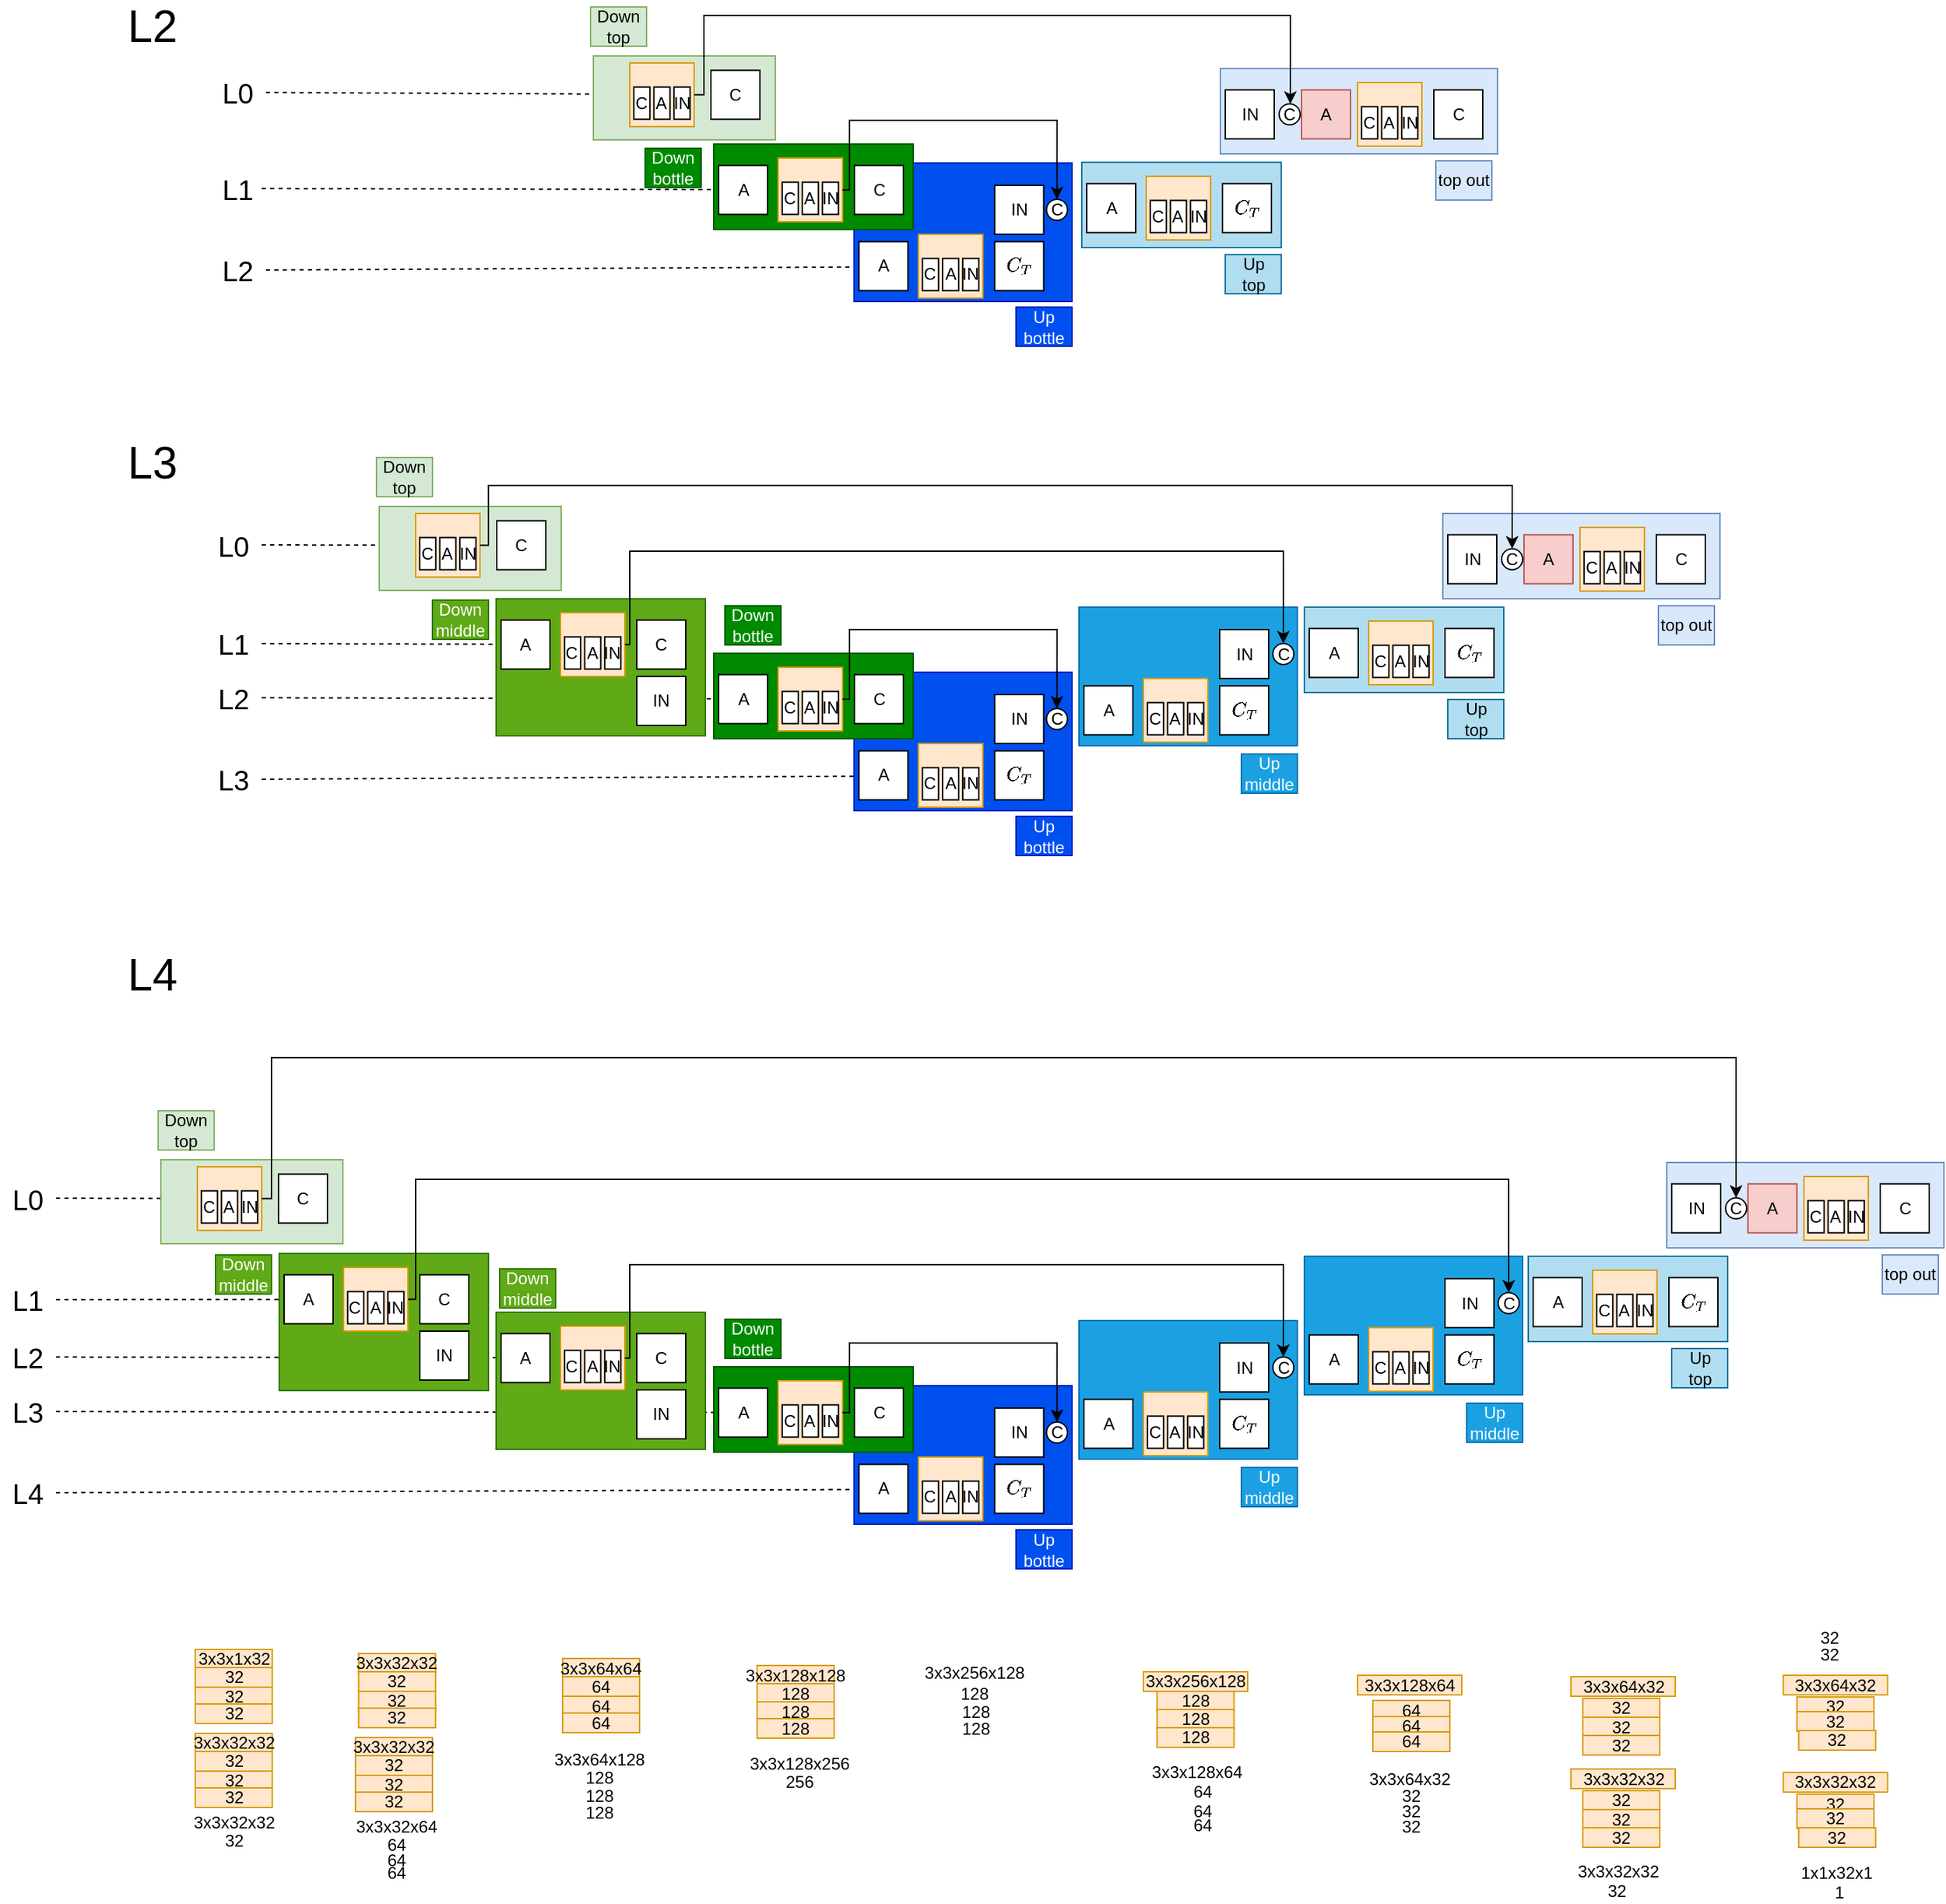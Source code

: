 <mxfile version="14.5.1" type="device"><diagram id="y2QGGBqu52Ci9kX4FySP" name="第1頁"><mxGraphModel dx="2988" dy="-335" grid="0" gridSize="10" guides="1" tooltips="1" connect="1" arrows="1" fold="1" page="0" pageScale="1" pageWidth="827" pageHeight="1169" math="1" shadow="0"><root><mxCell id="0"/><mxCell id="1" parent="0"/><mxCell id="sK2U_Sj3dpQL0PbGk3K9-327" value="" style="endArrow=classic;html=1;fontSize=20;dashed=1;entryX=0;entryY=0.5;entryDx=0;entryDy=0;" edge="1" source="sK2U_Sj3dpQL0PbGk3K9-326" parent="1" target="sK2U_Sj3dpQL0PbGk3K9-314"><mxGeometry width="50" height="50" relative="1" as="geometry"><mxPoint x="-279" y="2876" as="sourcePoint"/><mxPoint x="-10.99" y="2882.721" as="targetPoint"/></mxGeometry></mxCell><mxCell id="sK2U_Sj3dpQL0PbGk3K9-1" value="" style="endArrow=classic;html=1;fontSize=20;dashed=1;" edge="1" parent="1" source="sK2U_Sj3dpQL0PbGk3K9-2" target="sK2U_Sj3dpQL0PbGk3K9-35"><mxGeometry width="50" height="50" relative="1" as="geometry"><mxPoint x="-279" y="2403" as="sourcePoint"/><mxPoint x="-146" y="2403" as="targetPoint"/></mxGeometry></mxCell><mxCell id="sK2U_Sj3dpQL0PbGk3K9-2" value="L1" style="text;html=1;strokeColor=none;fillColor=none;align=center;verticalAlign=middle;whiteSpace=wrap;rounded=0;fontSize=20;" vertex="1" parent="1"><mxGeometry x="-319" y="2399" width="40" height="20" as="geometry"/></mxCell><mxCell id="sK2U_Sj3dpQL0PbGk3K9-3" value="" style="endArrow=classic;html=1;fontSize=20;dashed=1;exitX=1;exitY=0.5;exitDx=0;exitDy=0;" edge="1" parent="1" source="sK2U_Sj3dpQL0PbGk3K9-72" target="sK2U_Sj3dpQL0PbGk3K9-20"><mxGeometry width="50" height="50" relative="1" as="geometry"><mxPoint x="-279" y="2500" as="sourcePoint"/><mxPoint x="329.429" y="2500" as="targetPoint"/></mxGeometry></mxCell><mxCell id="sK2U_Sj3dpQL0PbGk3K9-4" value="" style="endArrow=classic;html=1;fontSize=20;dashed=1;" edge="1" parent="1" target="sK2U_Sj3dpQL0PbGk3K9-48"><mxGeometry width="50" height="50" relative="1" as="geometry"><mxPoint x="-279" y="2447.76" as="sourcePoint"/><mxPoint x="-146" y="2447.76" as="targetPoint"/></mxGeometry></mxCell><mxCell id="sK2U_Sj3dpQL0PbGk3K9-5" value="" style="endArrow=classic;html=1;fontSize=20;dashed=1;" edge="1" parent="1" source="sK2U_Sj3dpQL0PbGk3K9-70" target="sK2U_Sj3dpQL0PbGk3K9-29"><mxGeometry width="50" height="50" relative="1" as="geometry"><mxPoint x="-281" y="2341.26" as="sourcePoint"/><mxPoint x="-148" y="2341.26" as="targetPoint"/></mxGeometry></mxCell><mxCell id="sK2U_Sj3dpQL0PbGk3K9-6" value="" style="rounded=0;whiteSpace=wrap;html=1;container=1;fillColor=#dae8fc;strokeColor=#6c8ebf;" vertex="1" parent="1"><mxGeometry x="565" y="2316" width="198" height="61" as="geometry"/></mxCell><mxCell id="sK2U_Sj3dpQL0PbGk3K9-7" value="IN" style="rounded=0;whiteSpace=wrap;html=1;" vertex="1" parent="sK2U_Sj3dpQL0PbGk3K9-6"><mxGeometry x="3.51" y="15.25" width="35" height="35" as="geometry"/></mxCell><mxCell id="sK2U_Sj3dpQL0PbGk3K9-8" value="C" style="ellipse;whiteSpace=wrap;html=1;aspect=fixed;" vertex="1" parent="sK2U_Sj3dpQL0PbGk3K9-6"><mxGeometry x="42" y="25.25" width="15" height="15" as="geometry"/></mxCell><mxCell id="sK2U_Sj3dpQL0PbGk3K9-9" value="A" style="rounded=0;whiteSpace=wrap;html=1;fillColor=#f8cecc;strokeColor=#b85450;" vertex="1" parent="sK2U_Sj3dpQL0PbGk3K9-6"><mxGeometry x="58" y="15.25" width="35" height="35" as="geometry"/></mxCell><mxCell id="sK2U_Sj3dpQL0PbGk3K9-10" value="" style="rounded=0;whiteSpace=wrap;html=1;container=1;fillColor=#1ba1e2;strokeColor=#006EAF;fontColor=#ffffff;" vertex="1" parent="1"><mxGeometry x="305" y="2383" width="156" height="99" as="geometry"/></mxCell><mxCell id="sK2U_Sj3dpQL0PbGk3K9-11" value="`C_T`" style="rounded=0;whiteSpace=wrap;html=1;fontStyle=0" vertex="1" parent="sK2U_Sj3dpQL0PbGk3K9-10"><mxGeometry x="100.52" y="56.25" width="35" height="35" as="geometry"/></mxCell><mxCell id="sK2U_Sj3dpQL0PbGk3K9-12" value="" style="rounded=0;whiteSpace=wrap;html=1;container=1;fillColor=#ffe6cc;strokeColor=#d79b00;" vertex="1" parent="sK2U_Sj3dpQL0PbGk3K9-10"><mxGeometry x="46.02" y="51" width="46.01" height="45.5" as="geometry"/></mxCell><mxCell id="sK2U_Sj3dpQL0PbGk3K9-13" value="C" style="rounded=0;whiteSpace=wrap;html=1;" vertex="1" parent="sK2U_Sj3dpQL0PbGk3K9-12"><mxGeometry x="2.885" y="17.25" width="11.491" height="23" as="geometry"/></mxCell><mxCell id="sK2U_Sj3dpQL0PbGk3K9-14" value="A" style="rounded=0;whiteSpace=wrap;html=1;" vertex="1" parent="sK2U_Sj3dpQL0PbGk3K9-12"><mxGeometry x="17.26" y="17.25" width="11.491" height="23" as="geometry"/></mxCell><mxCell id="sK2U_Sj3dpQL0PbGk3K9-15" value="IN" style="rounded=0;whiteSpace=wrap;html=1;" vertex="1" parent="sK2U_Sj3dpQL0PbGk3K9-12"><mxGeometry x="31.635" y="17.25" width="11.491" height="23" as="geometry"/></mxCell><mxCell id="sK2U_Sj3dpQL0PbGk3K9-16" value="A" style="rounded=0;whiteSpace=wrap;html=1;" vertex="1" parent="sK2U_Sj3dpQL0PbGk3K9-10"><mxGeometry x="3.51" y="56.25" width="35" height="35" as="geometry"/></mxCell><mxCell id="sK2U_Sj3dpQL0PbGk3K9-17" value="IN" style="rounded=0;whiteSpace=wrap;html=1;" vertex="1" parent="sK2U_Sj3dpQL0PbGk3K9-10"><mxGeometry x="100.52" y="16" width="35" height="35" as="geometry"/></mxCell><mxCell id="sK2U_Sj3dpQL0PbGk3K9-18" value="C" style="ellipse;whiteSpace=wrap;html=1;aspect=fixed;" vertex="1" parent="sK2U_Sj3dpQL0PbGk3K9-10"><mxGeometry x="138.52" y="26" width="15" height="15" as="geometry"/></mxCell><mxCell id="sK2U_Sj3dpQL0PbGk3K9-19" value="" style="rounded=0;whiteSpace=wrap;html=1;container=1;fillColor=#0050ef;strokeColor=#001DBC;fontColor=#ffffff;" vertex="1" parent="1"><mxGeometry x="144.24" y="2429.5" width="155.76" height="99" as="geometry"/></mxCell><mxCell id="sK2U_Sj3dpQL0PbGk3K9-20" value="`C_T`" style="rounded=0;whiteSpace=wrap;html=1;fontStyle=0" vertex="1" parent="sK2U_Sj3dpQL0PbGk3K9-19"><mxGeometry x="100.52" y="56.25" width="35" height="35" as="geometry"/></mxCell><mxCell id="sK2U_Sj3dpQL0PbGk3K9-21" value="" style="rounded=0;whiteSpace=wrap;html=1;container=1;fillColor=#ffe6cc;strokeColor=#d79b00;" vertex="1" parent="sK2U_Sj3dpQL0PbGk3K9-19"><mxGeometry x="46.02" y="51" width="46.01" height="45.5" as="geometry"/></mxCell><mxCell id="sK2U_Sj3dpQL0PbGk3K9-22" value="C" style="rounded=0;whiteSpace=wrap;html=1;" vertex="1" parent="sK2U_Sj3dpQL0PbGk3K9-21"><mxGeometry x="2.885" y="17.25" width="11.491" height="23" as="geometry"/></mxCell><mxCell id="sK2U_Sj3dpQL0PbGk3K9-23" value="A" style="rounded=0;whiteSpace=wrap;html=1;" vertex="1" parent="sK2U_Sj3dpQL0PbGk3K9-21"><mxGeometry x="17.26" y="17.25" width="11.491" height="23" as="geometry"/></mxCell><mxCell id="sK2U_Sj3dpQL0PbGk3K9-24" value="IN" style="rounded=0;whiteSpace=wrap;html=1;" vertex="1" parent="sK2U_Sj3dpQL0PbGk3K9-21"><mxGeometry x="31.635" y="17.25" width="11.491" height="23" as="geometry"/></mxCell><mxCell id="sK2U_Sj3dpQL0PbGk3K9-25" value="A" style="rounded=0;whiteSpace=wrap;html=1;" vertex="1" parent="sK2U_Sj3dpQL0PbGk3K9-19"><mxGeometry x="3.51" y="56.25" width="35" height="35" as="geometry"/></mxCell><mxCell id="sK2U_Sj3dpQL0PbGk3K9-26" value="IN" style="rounded=0;whiteSpace=wrap;html=1;" vertex="1" parent="sK2U_Sj3dpQL0PbGk3K9-19"><mxGeometry x="100.52" y="16" width="35" height="35" as="geometry"/></mxCell><mxCell id="sK2U_Sj3dpQL0PbGk3K9-27" value="C" style="ellipse;whiteSpace=wrap;html=1;aspect=fixed;" vertex="1" parent="sK2U_Sj3dpQL0PbGk3K9-19"><mxGeometry x="137.52" y="26" width="15" height="15" as="geometry"/></mxCell><mxCell id="sK2U_Sj3dpQL0PbGk3K9-28" value="" style="rounded=0;whiteSpace=wrap;html=1;container=1;fillColor=#d5e8d4;strokeColor=#82b366;" vertex="1" parent="1"><mxGeometry x="-195" y="2311" width="130" height="60" as="geometry"/></mxCell><mxCell id="sK2U_Sj3dpQL0PbGk3K9-29" value="C" style="rounded=0;whiteSpace=wrap;html=1;" vertex="1" parent="sK2U_Sj3dpQL0PbGk3K9-28"><mxGeometry x="84" y="10.25" width="35" height="35" as="geometry"/></mxCell><mxCell id="sK2U_Sj3dpQL0PbGk3K9-30" value="" style="rounded=0;whiteSpace=wrap;html=1;container=1;fillColor=#ffe6cc;strokeColor=#d79b00;" vertex="1" parent="sK2U_Sj3dpQL0PbGk3K9-28"><mxGeometry x="25.99" y="5" width="46.01" height="45.5" as="geometry"/></mxCell><mxCell id="sK2U_Sj3dpQL0PbGk3K9-31" value="C" style="rounded=0;whiteSpace=wrap;html=1;" vertex="1" parent="sK2U_Sj3dpQL0PbGk3K9-30"><mxGeometry x="2.885" y="17.25" width="11.491" height="23" as="geometry"/></mxCell><mxCell id="sK2U_Sj3dpQL0PbGk3K9-32" value="A" style="rounded=0;whiteSpace=wrap;html=1;" vertex="1" parent="sK2U_Sj3dpQL0PbGk3K9-30"><mxGeometry x="17.26" y="17.25" width="11.491" height="23" as="geometry"/></mxCell><mxCell id="sK2U_Sj3dpQL0PbGk3K9-33" value="IN" style="rounded=0;whiteSpace=wrap;html=1;" vertex="1" parent="sK2U_Sj3dpQL0PbGk3K9-30"><mxGeometry x="31.635" y="17.25" width="11.491" height="23" as="geometry"/></mxCell><mxCell id="sK2U_Sj3dpQL0PbGk3K9-34" value="" style="rounded=0;whiteSpace=wrap;html=1;container=1;fillColor=#60a917;strokeColor=#2D7600;fontColor=#ffffff;" vertex="1" parent="1"><mxGeometry x="-111.51" y="2377" width="149.51" height="98" as="geometry"/></mxCell><mxCell id="sK2U_Sj3dpQL0PbGk3K9-35" value="C" style="rounded=0;whiteSpace=wrap;html=1;" vertex="1" parent="sK2U_Sj3dpQL0PbGk3K9-34"><mxGeometry x="100.52" y="15.25" width="35" height="35" as="geometry"/></mxCell><mxCell id="sK2U_Sj3dpQL0PbGk3K9-36" value="" style="rounded=0;whiteSpace=wrap;html=1;container=1;fillColor=#ffe6cc;strokeColor=#d79b00;" vertex="1" parent="sK2U_Sj3dpQL0PbGk3K9-34"><mxGeometry x="46.02" y="10" width="46.01" height="45.5" as="geometry"/></mxCell><mxCell id="sK2U_Sj3dpQL0PbGk3K9-37" value="C" style="rounded=0;whiteSpace=wrap;html=1;" vertex="1" parent="sK2U_Sj3dpQL0PbGk3K9-36"><mxGeometry x="2.885" y="17.25" width="11.491" height="23" as="geometry"/></mxCell><mxCell id="sK2U_Sj3dpQL0PbGk3K9-38" value="A" style="rounded=0;whiteSpace=wrap;html=1;" vertex="1" parent="sK2U_Sj3dpQL0PbGk3K9-36"><mxGeometry x="17.26" y="17.25" width="11.491" height="23" as="geometry"/></mxCell><mxCell id="sK2U_Sj3dpQL0PbGk3K9-39" value="IN" style="rounded=0;whiteSpace=wrap;html=1;" vertex="1" parent="sK2U_Sj3dpQL0PbGk3K9-36"><mxGeometry x="31.635" y="17.25" width="11.491" height="23" as="geometry"/></mxCell><mxCell id="sK2U_Sj3dpQL0PbGk3K9-40" value="A" style="rounded=0;whiteSpace=wrap;html=1;" vertex="1" parent="sK2U_Sj3dpQL0PbGk3K9-34"><mxGeometry x="3.51" y="15.25" width="35" height="35" as="geometry"/></mxCell><mxCell id="sK2U_Sj3dpQL0PbGk3K9-41" value="IN" style="rounded=0;whiteSpace=wrap;html=1;" vertex="1" parent="sK2U_Sj3dpQL0PbGk3K9-34"><mxGeometry x="100.52" y="55.5" width="35" height="35" as="geometry"/></mxCell><mxCell id="sK2U_Sj3dpQL0PbGk3K9-42" style="edgeStyle=orthogonalEdgeStyle;rounded=0;orthogonalLoop=1;jettySize=auto;html=1;entryX=0.5;entryY=0;entryDx=0;entryDy=0;" edge="1" parent="1" source="sK2U_Sj3dpQL0PbGk3K9-30" target="sK2U_Sj3dpQL0PbGk3K9-8"><mxGeometry relative="1" as="geometry"><mxPoint x="-108" y="2285.667" as="targetPoint"/><Array as="points"><mxPoint x="-117" y="2339"/><mxPoint x="-117" y="2296"/><mxPoint x="615" y="2296"/></Array></mxGeometry></mxCell><mxCell id="sK2U_Sj3dpQL0PbGk3K9-43" style="edgeStyle=orthogonalEdgeStyle;rounded=0;orthogonalLoop=1;jettySize=auto;html=1;" edge="1" parent="1" source="sK2U_Sj3dpQL0PbGk3K9-36" target="sK2U_Sj3dpQL0PbGk3K9-18"><mxGeometry relative="1" as="geometry"><mxPoint x="19" y="2343" as="targetPoint"/><Array as="points"><mxPoint x="-16" y="2410"/><mxPoint x="-16" y="2343"/><mxPoint x="451" y="2343"/></Array></mxGeometry></mxCell><mxCell id="sK2U_Sj3dpQL0PbGk3K9-44" value="Down&lt;br&gt;top" style="text;html=1;strokeColor=#82b366;fillColor=#d5e8d4;align=center;verticalAlign=middle;whiteSpace=wrap;rounded=0;" vertex="1" parent="1"><mxGeometry x="-197" y="2276" width="40" height="28.0" as="geometry"/></mxCell><mxCell id="sK2U_Sj3dpQL0PbGk3K9-45" value="Down&lt;br&gt;middle" style="text;html=1;strokeColor=#2D7600;fillColor=#60a917;align=center;verticalAlign=middle;whiteSpace=wrap;rounded=0;fontColor=#ffffff;" vertex="1" parent="1"><mxGeometry x="-157" y="2378" width="40" height="28.0" as="geometry"/></mxCell><mxCell id="sK2U_Sj3dpQL0PbGk3K9-46" value="Down&lt;br&gt;bottle" style="text;html=1;strokeColor=#005700;fillColor=#008a00;align=center;verticalAlign=middle;whiteSpace=wrap;rounded=0;fontColor=#ffffff;" vertex="1" parent="1"><mxGeometry x="51.99" y="2382" width="40" height="28.0" as="geometry"/></mxCell><mxCell id="sK2U_Sj3dpQL0PbGk3K9-47" value="" style="rounded=0;whiteSpace=wrap;html=1;container=1;fillColor=#008a00;strokeColor=#005700;fontColor=#ffffff;" vertex="1" parent="1"><mxGeometry x="44" y="2416" width="142.51" height="61" as="geometry"/></mxCell><mxCell id="sK2U_Sj3dpQL0PbGk3K9-48" value="C" style="rounded=0;whiteSpace=wrap;html=1;" vertex="1" parent="sK2U_Sj3dpQL0PbGk3K9-47"><mxGeometry x="100.52" y="15.25" width="35" height="35" as="geometry"/></mxCell><mxCell id="sK2U_Sj3dpQL0PbGk3K9-49" value="" style="rounded=0;whiteSpace=wrap;html=1;container=1;fillColor=#ffe6cc;strokeColor=#d79b00;" vertex="1" parent="sK2U_Sj3dpQL0PbGk3K9-47"><mxGeometry x="46.02" y="10" width="46.01" height="45.5" as="geometry"/></mxCell><mxCell id="sK2U_Sj3dpQL0PbGk3K9-50" value="C" style="rounded=0;whiteSpace=wrap;html=1;" vertex="1" parent="sK2U_Sj3dpQL0PbGk3K9-49"><mxGeometry x="2.885" y="17.25" width="11.491" height="23" as="geometry"/></mxCell><mxCell id="sK2U_Sj3dpQL0PbGk3K9-51" value="A" style="rounded=0;whiteSpace=wrap;html=1;" vertex="1" parent="sK2U_Sj3dpQL0PbGk3K9-49"><mxGeometry x="17.26" y="17.25" width="11.491" height="23" as="geometry"/></mxCell><mxCell id="sK2U_Sj3dpQL0PbGk3K9-52" value="IN" style="rounded=0;whiteSpace=wrap;html=1;" vertex="1" parent="sK2U_Sj3dpQL0PbGk3K9-49"><mxGeometry x="31.635" y="17.25" width="11.491" height="23" as="geometry"/></mxCell><mxCell id="sK2U_Sj3dpQL0PbGk3K9-53" value="A" style="rounded=0;whiteSpace=wrap;html=1;" vertex="1" parent="sK2U_Sj3dpQL0PbGk3K9-47"><mxGeometry x="3.51" y="15.25" width="35" height="35" as="geometry"/></mxCell><mxCell id="sK2U_Sj3dpQL0PbGk3K9-54" value="Up bottle" style="text;html=1;strokeColor=#001DBC;fillColor=#0050ef;align=center;verticalAlign=middle;whiteSpace=wrap;rounded=0;fontColor=#ffffff;" vertex="1" parent="1"><mxGeometry x="260" y="2532.5" width="40" height="28.0" as="geometry"/></mxCell><mxCell id="sK2U_Sj3dpQL0PbGk3K9-55" value="Up&lt;br&gt;middle" style="text;html=1;strokeColor=#006EAF;fillColor=#1ba1e2;align=center;verticalAlign=middle;whiteSpace=wrap;rounded=0;fontColor=#ffffff;" vertex="1" parent="1"><mxGeometry x="421" y="2488" width="40" height="28.0" as="geometry"/></mxCell><mxCell id="sK2U_Sj3dpQL0PbGk3K9-56" value="" style="rounded=0;whiteSpace=wrap;html=1;container=1;fillColor=#b1ddf0;strokeColor=#10739e;" vertex="1" parent="1"><mxGeometry x="466" y="2383" width="142.51" height="61" as="geometry"/></mxCell><mxCell id="sK2U_Sj3dpQL0PbGk3K9-57" value="`C_T`" style="rounded=0;whiteSpace=wrap;html=1;" vertex="1" parent="sK2U_Sj3dpQL0PbGk3K9-56"><mxGeometry x="100.52" y="15.25" width="35" height="35" as="geometry"/></mxCell><mxCell id="sK2U_Sj3dpQL0PbGk3K9-58" value="" style="rounded=0;whiteSpace=wrap;html=1;container=1;fillColor=#ffe6cc;strokeColor=#d79b00;" vertex="1" parent="sK2U_Sj3dpQL0PbGk3K9-56"><mxGeometry x="46.02" y="10" width="46.01" height="45.5" as="geometry"/></mxCell><mxCell id="sK2U_Sj3dpQL0PbGk3K9-59" value="C" style="rounded=0;whiteSpace=wrap;html=1;" vertex="1" parent="sK2U_Sj3dpQL0PbGk3K9-58"><mxGeometry x="2.885" y="17.25" width="11.491" height="23" as="geometry"/></mxCell><mxCell id="sK2U_Sj3dpQL0PbGk3K9-60" value="A" style="rounded=0;whiteSpace=wrap;html=1;" vertex="1" parent="sK2U_Sj3dpQL0PbGk3K9-58"><mxGeometry x="17.26" y="17.25" width="11.491" height="23" as="geometry"/></mxCell><mxCell id="sK2U_Sj3dpQL0PbGk3K9-61" value="IN" style="rounded=0;whiteSpace=wrap;html=1;" vertex="1" parent="sK2U_Sj3dpQL0PbGk3K9-58"><mxGeometry x="31.635" y="17.25" width="11.491" height="23" as="geometry"/></mxCell><mxCell id="sK2U_Sj3dpQL0PbGk3K9-62" value="A" style="rounded=0;whiteSpace=wrap;html=1;" vertex="1" parent="sK2U_Sj3dpQL0PbGk3K9-56"><mxGeometry x="3.51" y="15.25" width="35" height="35" as="geometry"/></mxCell><mxCell id="sK2U_Sj3dpQL0PbGk3K9-63" style="edgeStyle=orthogonalEdgeStyle;rounded=0;orthogonalLoop=1;jettySize=auto;html=1;entryX=0.5;entryY=0;entryDx=0;entryDy=0;" edge="1" parent="1" source="sK2U_Sj3dpQL0PbGk3K9-49" target="sK2U_Sj3dpQL0PbGk3K9-27"><mxGeometry relative="1" as="geometry"><Array as="points"><mxPoint x="141" y="2449"/><mxPoint x="141" y="2399"/><mxPoint x="289" y="2399"/></Array></mxGeometry></mxCell><mxCell id="sK2U_Sj3dpQL0PbGk3K9-64" value="C" style="rounded=0;whiteSpace=wrap;html=1;" vertex="1" parent="1"><mxGeometry x="717.5" y="2331.25" width="35" height="35" as="geometry"/></mxCell><mxCell id="sK2U_Sj3dpQL0PbGk3K9-65" value="" style="rounded=0;whiteSpace=wrap;html=1;container=1;fillColor=#ffe6cc;strokeColor=#d79b00;" vertex="1" parent="1"><mxGeometry x="663" y="2326" width="46.01" height="45.5" as="geometry"/></mxCell><mxCell id="sK2U_Sj3dpQL0PbGk3K9-66" value="C" style="rounded=0;whiteSpace=wrap;html=1;" vertex="1" parent="sK2U_Sj3dpQL0PbGk3K9-65"><mxGeometry x="2.885" y="17.25" width="11.491" height="23" as="geometry"/></mxCell><mxCell id="sK2U_Sj3dpQL0PbGk3K9-67" value="A" style="rounded=0;whiteSpace=wrap;html=1;" vertex="1" parent="sK2U_Sj3dpQL0PbGk3K9-65"><mxGeometry x="17.26" y="17.25" width="11.491" height="23" as="geometry"/></mxCell><mxCell id="sK2U_Sj3dpQL0PbGk3K9-68" value="IN" style="rounded=0;whiteSpace=wrap;html=1;" vertex="1" parent="sK2U_Sj3dpQL0PbGk3K9-65"><mxGeometry x="31.635" y="17.25" width="11.491" height="23" as="geometry"/></mxCell><mxCell id="sK2U_Sj3dpQL0PbGk3K9-69" value="Up&lt;br&gt;top" style="text;html=1;strokeColor=#10739e;fillColor=#b1ddf0;align=center;verticalAlign=middle;whiteSpace=wrap;rounded=0;" vertex="1" parent="1"><mxGeometry x="568.51" y="2449" width="40" height="28.0" as="geometry"/></mxCell><mxCell id="sK2U_Sj3dpQL0PbGk3K9-70" value="L0" style="text;html=1;strokeColor=none;fillColor=none;align=center;verticalAlign=middle;whiteSpace=wrap;rounded=0;fontSize=20;" vertex="1" parent="1"><mxGeometry x="-319" y="2328.5" width="40" height="20" as="geometry"/></mxCell><mxCell id="sK2U_Sj3dpQL0PbGk3K9-71" value="L2" style="text;html=1;strokeColor=none;fillColor=none;align=center;verticalAlign=middle;whiteSpace=wrap;rounded=0;fontSize=20;" vertex="1" parent="1"><mxGeometry x="-319" y="2438" width="40" height="20" as="geometry"/></mxCell><mxCell id="sK2U_Sj3dpQL0PbGk3K9-72" value="L3" style="text;html=1;strokeColor=none;fillColor=none;align=center;verticalAlign=middle;whiteSpace=wrap;rounded=0;fontSize=20;" vertex="1" parent="1"><mxGeometry x="-319" y="2496" width="40" height="20" as="geometry"/></mxCell><mxCell id="sK2U_Sj3dpQL0PbGk3K9-73" value="top out" style="text;html=1;strokeColor=#6c8ebf;fillColor=#dae8fc;align=center;verticalAlign=middle;whiteSpace=wrap;rounded=0;" vertex="1" parent="1"><mxGeometry x="719" y="2382" width="40" height="28.0" as="geometry"/></mxCell><mxCell id="sK2U_Sj3dpQL0PbGk3K9-74" value="3x3x1x32" style="text;html=1;strokeColor=#d79b00;fillColor=#ffe6cc;align=center;verticalAlign=middle;whiteSpace=wrap;rounded=0;fontSize=12;" vertex="1" parent="1"><mxGeometry x="-326.5" y="3128" width="55" height="14" as="geometry"/></mxCell><mxCell id="sK2U_Sj3dpQL0PbGk3K9-75" value="32" style="text;html=1;strokeColor=#d79b00;fillColor=#ffe6cc;align=center;verticalAlign=middle;whiteSpace=wrap;rounded=0;fontSize=12;" vertex="1" parent="1"><mxGeometry x="-326.5" y="3141" width="55" height="14" as="geometry"/></mxCell><mxCell id="sK2U_Sj3dpQL0PbGk3K9-76" value="32" style="text;html=1;strokeColor=#d79b00;fillColor=#ffe6cc;align=center;verticalAlign=middle;whiteSpace=wrap;rounded=0;fontSize=12;" vertex="1" parent="1"><mxGeometry x="-326.5" y="3155" width="55" height="14" as="geometry"/></mxCell><mxCell id="sK2U_Sj3dpQL0PbGk3K9-77" value="32" style="text;html=1;strokeColor=#d79b00;fillColor=#ffe6cc;align=center;verticalAlign=middle;whiteSpace=wrap;rounded=0;fontSize=12;" vertex="1" parent="1"><mxGeometry x="-326.5" y="3167" width="55" height="14" as="geometry"/></mxCell><mxCell id="sK2U_Sj3dpQL0PbGk3K9-78" value="3x3x32x32" style="text;html=1;strokeColor=#d79b00;fillColor=#ffe6cc;align=center;verticalAlign=middle;whiteSpace=wrap;rounded=0;fontSize=12;" vertex="1" parent="1"><mxGeometry x="-326.5" y="3188" width="55" height="14" as="geometry"/></mxCell><mxCell id="sK2U_Sj3dpQL0PbGk3K9-79" value="32" style="text;html=1;strokeColor=#d79b00;fillColor=#ffe6cc;align=center;verticalAlign=middle;whiteSpace=wrap;rounded=0;fontSize=12;" vertex="1" parent="1"><mxGeometry x="-326.5" y="3201" width="55" height="14" as="geometry"/></mxCell><mxCell id="sK2U_Sj3dpQL0PbGk3K9-80" value="32" style="text;html=1;strokeColor=#d79b00;fillColor=#ffe6cc;align=center;verticalAlign=middle;whiteSpace=wrap;rounded=0;fontSize=12;" vertex="1" parent="1"><mxGeometry x="-326.5" y="3215" width="55" height="14" as="geometry"/></mxCell><mxCell id="sK2U_Sj3dpQL0PbGk3K9-81" value="32" style="text;html=1;strokeColor=#d79b00;fillColor=#ffe6cc;align=center;verticalAlign=middle;whiteSpace=wrap;rounded=0;fontSize=12;" vertex="1" parent="1"><mxGeometry x="-326.5" y="3227" width="55" height="14" as="geometry"/></mxCell><mxCell id="sK2U_Sj3dpQL0PbGk3K9-82" value="3x3x32x32" style="text;html=1;strokeColor=none;fillColor=none;align=center;verticalAlign=middle;whiteSpace=wrap;rounded=0;fontSize=12;" vertex="1" parent="1"><mxGeometry x="-326.5" y="3245" width="55" height="14" as="geometry"/></mxCell><mxCell id="sK2U_Sj3dpQL0PbGk3K9-83" value="32" style="text;html=1;strokeColor=none;fillColor=none;align=center;verticalAlign=middle;whiteSpace=wrap;rounded=0;fontSize=12;" vertex="1" parent="1"><mxGeometry x="-326.5" y="3258" width="55" height="14" as="geometry"/></mxCell><mxCell id="sK2U_Sj3dpQL0PbGk3K9-84" value="3x3x32x32" style="text;html=1;strokeColor=#d79b00;fillColor=#ffe6cc;align=center;verticalAlign=middle;whiteSpace=wrap;rounded=0;fontSize=12;" vertex="1" parent="1"><mxGeometry x="-209.75" y="3131" width="55" height="14" as="geometry"/></mxCell><mxCell id="sK2U_Sj3dpQL0PbGk3K9-85" value="32" style="text;html=1;strokeColor=#d79b00;fillColor=#ffe6cc;align=center;verticalAlign=middle;whiteSpace=wrap;rounded=0;fontSize=12;" vertex="1" parent="1"><mxGeometry x="-209.75" y="3144" width="55" height="14" as="geometry"/></mxCell><mxCell id="sK2U_Sj3dpQL0PbGk3K9-86" value="32" style="text;html=1;strokeColor=#d79b00;fillColor=#ffe6cc;align=center;verticalAlign=middle;whiteSpace=wrap;rounded=0;fontSize=12;" vertex="1" parent="1"><mxGeometry x="-209.75" y="3158" width="55" height="14" as="geometry"/></mxCell><mxCell id="sK2U_Sj3dpQL0PbGk3K9-87" value="32" style="text;html=1;strokeColor=#d79b00;fillColor=#ffe6cc;align=center;verticalAlign=middle;whiteSpace=wrap;rounded=0;fontSize=12;" vertex="1" parent="1"><mxGeometry x="-209.75" y="3170" width="55" height="14" as="geometry"/></mxCell><mxCell id="sK2U_Sj3dpQL0PbGk3K9-88" value="3x3x32x32" style="text;html=1;strokeColor=#d79b00;fillColor=#ffe6cc;align=center;verticalAlign=middle;whiteSpace=wrap;rounded=0;fontSize=12;" vertex="1" parent="1"><mxGeometry x="-212" y="3191" width="55" height="14" as="geometry"/></mxCell><mxCell id="sK2U_Sj3dpQL0PbGk3K9-89" value="32" style="text;html=1;strokeColor=#d79b00;fillColor=#ffe6cc;align=center;verticalAlign=middle;whiteSpace=wrap;rounded=0;fontSize=12;" vertex="1" parent="1"><mxGeometry x="-212" y="3204" width="55" height="14" as="geometry"/></mxCell><mxCell id="sK2U_Sj3dpQL0PbGk3K9-90" value="32" style="text;html=1;strokeColor=#d79b00;fillColor=#ffe6cc;align=center;verticalAlign=middle;whiteSpace=wrap;rounded=0;fontSize=12;" vertex="1" parent="1"><mxGeometry x="-212" y="3218" width="55" height="14" as="geometry"/></mxCell><mxCell id="sK2U_Sj3dpQL0PbGk3K9-91" value="32" style="text;html=1;strokeColor=#d79b00;fillColor=#ffe6cc;align=center;verticalAlign=middle;whiteSpace=wrap;rounded=0;fontSize=12;" vertex="1" parent="1"><mxGeometry x="-212" y="3230" width="55" height="14" as="geometry"/></mxCell><mxCell id="sK2U_Sj3dpQL0PbGk3K9-92" value="3x3x32x64" style="text;html=1;strokeColor=none;fillColor=none;align=center;verticalAlign=middle;whiteSpace=wrap;rounded=0;fontSize=12;" vertex="1" parent="1"><mxGeometry x="-210.25" y="3248" width="55" height="14" as="geometry"/></mxCell><mxCell id="sK2U_Sj3dpQL0PbGk3K9-93" value="64" style="text;html=1;strokeColor=none;fillColor=none;align=center;verticalAlign=middle;whiteSpace=wrap;rounded=0;fontSize=12;" vertex="1" parent="1"><mxGeometry x="-210.25" y="3261" width="55" height="14" as="geometry"/></mxCell><mxCell id="sK2U_Sj3dpQL0PbGk3K9-94" value="3x3x64x64" style="text;html=1;strokeColor=#d79b00;fillColor=#ffe6cc;align=center;verticalAlign=middle;whiteSpace=wrap;rounded=0;fontSize=12;" vertex="1" parent="1"><mxGeometry x="-63.99" y="3134.5" width="55" height="14" as="geometry"/></mxCell><mxCell id="sK2U_Sj3dpQL0PbGk3K9-95" value="64" style="text;html=1;strokeColor=#d79b00;fillColor=#ffe6cc;align=center;verticalAlign=middle;whiteSpace=wrap;rounded=0;fontSize=12;" vertex="1" parent="1"><mxGeometry x="-63.99" y="3147.5" width="55" height="14" as="geometry"/></mxCell><mxCell id="sK2U_Sj3dpQL0PbGk3K9-96" value="64" style="text;html=1;strokeColor=#d79b00;fillColor=#ffe6cc;align=center;verticalAlign=middle;whiteSpace=wrap;rounded=0;fontSize=12;" vertex="1" parent="1"><mxGeometry x="-63.99" y="3161.5" width="55" height="14" as="geometry"/></mxCell><mxCell id="sK2U_Sj3dpQL0PbGk3K9-97" value="64" style="text;html=1;strokeColor=#d79b00;fillColor=#ffe6cc;align=center;verticalAlign=middle;whiteSpace=wrap;rounded=0;fontSize=12;" vertex="1" parent="1"><mxGeometry x="-63.99" y="3173.5" width="55" height="14" as="geometry"/></mxCell><mxCell id="sK2U_Sj3dpQL0PbGk3K9-98" value="3x3x64x128" style="text;html=1;strokeColor=none;fillColor=none;align=center;verticalAlign=middle;whiteSpace=wrap;rounded=0;fontSize=12;" vertex="1" parent="1"><mxGeometry x="-65" y="3199.5" width="55" height="14" as="geometry"/></mxCell><mxCell id="sK2U_Sj3dpQL0PbGk3K9-99" value="128" style="text;html=1;strokeColor=none;fillColor=none;align=center;verticalAlign=middle;whiteSpace=wrap;rounded=0;fontSize=12;" vertex="1" parent="1"><mxGeometry x="-65" y="3212.5" width="55" height="14" as="geometry"/></mxCell><mxCell id="sK2U_Sj3dpQL0PbGk3K9-100" value="128" style="text;html=1;strokeColor=none;fillColor=none;align=center;verticalAlign=middle;whiteSpace=wrap;rounded=0;fontSize=12;" vertex="1" parent="1"><mxGeometry x="-65" y="3225.5" width="55" height="14" as="geometry"/></mxCell><mxCell id="sK2U_Sj3dpQL0PbGk3K9-101" value="128" style="text;html=1;strokeColor=none;fillColor=none;align=center;verticalAlign=middle;whiteSpace=wrap;rounded=0;fontSize=12;" vertex="1" parent="1"><mxGeometry x="-65" y="3237.5" width="55" height="14" as="geometry"/></mxCell><mxCell id="sK2U_Sj3dpQL0PbGk3K9-102" value="3x3x128x128" style="text;html=1;strokeColor=#d79b00;fillColor=#ffe6cc;align=center;verticalAlign=middle;whiteSpace=wrap;rounded=0;fontSize=12;" vertex="1" parent="1"><mxGeometry x="75" y="3139.5" width="55" height="14" as="geometry"/></mxCell><mxCell id="sK2U_Sj3dpQL0PbGk3K9-103" value="128" style="text;html=1;strokeColor=#d79b00;fillColor=#ffe6cc;align=center;verticalAlign=middle;whiteSpace=wrap;rounded=0;fontSize=12;" vertex="1" parent="1"><mxGeometry x="75" y="3152.5" width="55" height="14" as="geometry"/></mxCell><mxCell id="sK2U_Sj3dpQL0PbGk3K9-104" value="128" style="text;html=1;strokeColor=#d79b00;fillColor=#ffe6cc;align=center;verticalAlign=middle;whiteSpace=wrap;rounded=0;fontSize=12;" vertex="1" parent="1"><mxGeometry x="75" y="3165.5" width="55" height="14" as="geometry"/></mxCell><mxCell id="sK2U_Sj3dpQL0PbGk3K9-105" value="128" style="text;html=1;strokeColor=#d79b00;fillColor=#ffe6cc;align=center;verticalAlign=middle;whiteSpace=wrap;rounded=0;fontSize=12;" vertex="1" parent="1"><mxGeometry x="75" y="3177.5" width="55" height="14" as="geometry"/></mxCell><mxCell id="sK2U_Sj3dpQL0PbGk3K9-106" value="3x3x128x256" style="text;html=1;strokeColor=none;fillColor=none;align=center;verticalAlign=middle;whiteSpace=wrap;rounded=0;fontSize=12;" vertex="1" parent="1"><mxGeometry x="78" y="3203" width="55" height="14" as="geometry"/></mxCell><mxCell id="sK2U_Sj3dpQL0PbGk3K9-107" value="256" style="text;html=1;strokeColor=none;fillColor=none;align=center;verticalAlign=middle;whiteSpace=wrap;rounded=0;fontSize=12;" vertex="1" parent="1"><mxGeometry x="78" y="3216" width="55" height="14" as="geometry"/></mxCell><mxCell id="sK2U_Sj3dpQL0PbGk3K9-108" value="3x3x256x128" style="text;html=1;strokeColor=none;fillColor=none;align=center;verticalAlign=middle;whiteSpace=wrap;rounded=0;fontSize=12;" vertex="1" parent="1"><mxGeometry x="193" y="3138.25" width="74.5" height="14" as="geometry"/></mxCell><mxCell id="sK2U_Sj3dpQL0PbGk3K9-109" value="128" style="text;html=1;strokeColor=none;fillColor=none;align=center;verticalAlign=middle;whiteSpace=wrap;rounded=0;fontSize=12;" vertex="1" parent="1"><mxGeometry x="202.75" y="3152.75" width="55" height="14" as="geometry"/></mxCell><mxCell id="sK2U_Sj3dpQL0PbGk3K9-110" value="3x3x256x128" style="text;html=1;strokeColor=#d79b00;fillColor=#ffe6cc;align=center;verticalAlign=middle;whiteSpace=wrap;rounded=0;fontSize=12;" vertex="1" parent="1"><mxGeometry x="351" y="3144" width="74.5" height="14" as="geometry"/></mxCell><mxCell id="sK2U_Sj3dpQL0PbGk3K9-111" value="128" style="text;html=1;strokeColor=#d79b00;fillColor=#ffe6cc;align=center;verticalAlign=middle;whiteSpace=wrap;rounded=0;fontSize=12;" vertex="1" parent="1"><mxGeometry x="360.75" y="3158" width="55" height="14" as="geometry"/></mxCell><mxCell id="sK2U_Sj3dpQL0PbGk3K9-112" value="128" style="text;html=1;strokeColor=#d79b00;fillColor=#ffe6cc;align=center;verticalAlign=middle;whiteSpace=wrap;rounded=0;fontSize=12;" vertex="1" parent="1"><mxGeometry x="360.75" y="3171" width="55" height="14" as="geometry"/></mxCell><mxCell id="sK2U_Sj3dpQL0PbGk3K9-113" value="128" style="text;html=1;strokeColor=#d79b00;fillColor=#ffe6cc;align=center;verticalAlign=middle;whiteSpace=wrap;rounded=0;fontSize=12;" vertex="1" parent="1"><mxGeometry x="360.75" y="3184" width="55" height="14" as="geometry"/></mxCell><mxCell id="sK2U_Sj3dpQL0PbGk3K9-114" value="3x3x128x64" style="text;html=1;strokeColor=none;fillColor=none;align=center;verticalAlign=middle;whiteSpace=wrap;rounded=0;fontSize=12;" vertex="1" parent="1"><mxGeometry x="351.75" y="3209" width="74.5" height="14" as="geometry"/></mxCell><mxCell id="sK2U_Sj3dpQL0PbGk3K9-115" value="64" style="text;html=1;strokeColor=none;fillColor=none;align=center;verticalAlign=middle;whiteSpace=wrap;rounded=0;fontSize=12;" vertex="1" parent="1"><mxGeometry x="365.96" y="3223" width="55" height="14" as="geometry"/></mxCell><mxCell id="sK2U_Sj3dpQL0PbGk3K9-116" value="64" style="text;html=1;strokeColor=none;fillColor=none;align=center;verticalAlign=middle;whiteSpace=wrap;rounded=0;fontSize=12;" vertex="1" parent="1"><mxGeometry x="366.24" y="3237" width="55" height="14" as="geometry"/></mxCell><mxCell id="sK2U_Sj3dpQL0PbGk3K9-117" value="64" style="text;html=1;strokeColor=none;fillColor=none;align=center;verticalAlign=middle;whiteSpace=wrap;rounded=0;fontSize=12;" vertex="1" parent="1"><mxGeometry x="366.24" y="3247" width="55" height="14" as="geometry"/></mxCell><mxCell id="sK2U_Sj3dpQL0PbGk3K9-118" value="3x3x128x64" style="text;html=1;strokeColor=#d79b00;fillColor=#ffe6cc;align=center;verticalAlign=middle;whiteSpace=wrap;rounded=0;fontSize=12;" vertex="1" parent="1"><mxGeometry x="504" y="3146.5" width="74.5" height="14" as="geometry"/></mxCell><mxCell id="sK2U_Sj3dpQL0PbGk3K9-119" value="64" style="text;html=1;strokeColor=#d79b00;fillColor=#ffe6cc;align=center;verticalAlign=middle;whiteSpace=wrap;rounded=0;fontSize=12;" vertex="1" parent="1"><mxGeometry x="514.99" y="3164.5" width="55" height="14" as="geometry"/></mxCell><mxCell id="sK2U_Sj3dpQL0PbGk3K9-120" value="64" style="text;html=1;strokeColor=#d79b00;fillColor=#ffe6cc;align=center;verticalAlign=middle;whiteSpace=wrap;rounded=0;fontSize=12;" vertex="1" parent="1"><mxGeometry x="514.99" y="3176" width="55" height="14" as="geometry"/></mxCell><mxCell id="sK2U_Sj3dpQL0PbGk3K9-121" value="64" style="text;html=1;strokeColor=#d79b00;fillColor=#ffe6cc;align=center;verticalAlign=middle;whiteSpace=wrap;rounded=0;fontSize=12;" vertex="1" parent="1"><mxGeometry x="514.99" y="3187" width="55" height="14" as="geometry"/></mxCell><mxCell id="sK2U_Sj3dpQL0PbGk3K9-122" value="3x3x64x32" style="text;html=1;strokeColor=none;fillColor=none;align=center;verticalAlign=middle;whiteSpace=wrap;rounded=0;fontSize=12;" vertex="1" parent="1"><mxGeometry x="504" y="3214" width="74.5" height="14" as="geometry"/></mxCell><mxCell id="sK2U_Sj3dpQL0PbGk3K9-123" value="32" style="text;html=1;strokeColor=none;fillColor=none;align=center;verticalAlign=middle;whiteSpace=wrap;rounded=0;fontSize=12;" vertex="1" parent="1"><mxGeometry x="514.99" y="3226" width="55" height="14" as="geometry"/></mxCell><mxCell id="sK2U_Sj3dpQL0PbGk3K9-124" value="32" style="text;html=1;strokeColor=none;fillColor=none;align=center;verticalAlign=middle;whiteSpace=wrap;rounded=0;fontSize=12;" vertex="1" parent="1"><mxGeometry x="514.99" y="3237" width="55" height="14" as="geometry"/></mxCell><mxCell id="sK2U_Sj3dpQL0PbGk3K9-125" value="32" style="text;html=1;strokeColor=none;fillColor=none;align=center;verticalAlign=middle;whiteSpace=wrap;rounded=0;fontSize=12;" vertex="1" parent="1"><mxGeometry x="514.99" y="3248" width="55" height="14" as="geometry"/></mxCell><mxCell id="sK2U_Sj3dpQL0PbGk3K9-126" value="3x3x64x32" style="text;html=1;strokeColor=#d79b00;fillColor=#ffe6cc;align=center;verticalAlign=middle;whiteSpace=wrap;rounded=0;fontSize=12;" vertex="1" parent="1"><mxGeometry x="656.51" y="3147.5" width="74.5" height="14" as="geometry"/></mxCell><mxCell id="sK2U_Sj3dpQL0PbGk3K9-127" value="128" style="text;html=1;strokeColor=none;fillColor=none;align=center;verticalAlign=middle;whiteSpace=wrap;rounded=0;fontSize=12;" vertex="1" parent="1"><mxGeometry x="203.5" y="3165.75" width="55" height="14" as="geometry"/></mxCell><mxCell id="sK2U_Sj3dpQL0PbGk3K9-128" value="128" style="text;html=1;strokeColor=none;fillColor=none;align=center;verticalAlign=middle;whiteSpace=wrap;rounded=0;fontSize=12;" vertex="1" parent="1"><mxGeometry x="203.5" y="3177.75" width="55" height="14" as="geometry"/></mxCell><mxCell id="sK2U_Sj3dpQL0PbGk3K9-129" value="64" style="text;html=1;strokeColor=none;fillColor=none;align=center;verticalAlign=middle;whiteSpace=wrap;rounded=0;fontSize=12;" vertex="1" parent="1"><mxGeometry x="-210.25" y="3272" width="55" height="14" as="geometry"/></mxCell><mxCell id="sK2U_Sj3dpQL0PbGk3K9-130" value="64" style="text;html=1;strokeColor=none;fillColor=none;align=center;verticalAlign=middle;whiteSpace=wrap;rounded=0;fontSize=12;" vertex="1" parent="1"><mxGeometry x="-210.25" y="3281" width="55" height="14" as="geometry"/></mxCell><mxCell id="sK2U_Sj3dpQL0PbGk3K9-131" value="32" style="text;html=1;strokeColor=#d79b00;fillColor=#ffe6cc;align=center;verticalAlign=middle;whiteSpace=wrap;rounded=0;fontSize=12;" vertex="1" parent="1"><mxGeometry x="665" y="3163" width="55" height="14" as="geometry"/></mxCell><mxCell id="sK2U_Sj3dpQL0PbGk3K9-132" value="32" style="text;html=1;strokeColor=#d79b00;fillColor=#ffe6cc;align=center;verticalAlign=middle;whiteSpace=wrap;rounded=0;fontSize=12;" vertex="1" parent="1"><mxGeometry x="664.99" y="3176.5" width="55" height="14" as="geometry"/></mxCell><mxCell id="sK2U_Sj3dpQL0PbGk3K9-133" value="32" style="text;html=1;strokeColor=#d79b00;fillColor=#ffe6cc;align=center;verticalAlign=middle;whiteSpace=wrap;rounded=0;fontSize=12;" vertex="1" parent="1"><mxGeometry x="664.99" y="3189.5" width="55" height="14" as="geometry"/></mxCell><mxCell id="sK2U_Sj3dpQL0PbGk3K9-134" value="3x3x32x32" style="text;html=1;strokeColor=#d79b00;fillColor=#ffe6cc;align=center;verticalAlign=middle;whiteSpace=wrap;rounded=0;fontSize=12;" vertex="1" parent="1"><mxGeometry x="656.51" y="3213.5" width="74.5" height="14" as="geometry"/></mxCell><mxCell id="sK2U_Sj3dpQL0PbGk3K9-135" value="32" style="text;html=1;strokeColor=#d79b00;fillColor=#ffe6cc;align=center;verticalAlign=middle;whiteSpace=wrap;rounded=0;fontSize=12;" vertex="1" parent="1"><mxGeometry x="665" y="3229" width="55" height="14" as="geometry"/></mxCell><mxCell id="sK2U_Sj3dpQL0PbGk3K9-136" value="32" style="text;html=1;strokeColor=#d79b00;fillColor=#ffe6cc;align=center;verticalAlign=middle;whiteSpace=wrap;rounded=0;fontSize=12;" vertex="1" parent="1"><mxGeometry x="664.99" y="3242.5" width="55" height="14" as="geometry"/></mxCell><mxCell id="sK2U_Sj3dpQL0PbGk3K9-137" value="32" style="text;html=1;strokeColor=#d79b00;fillColor=#ffe6cc;align=center;verticalAlign=middle;whiteSpace=wrap;rounded=0;fontSize=12;" vertex="1" parent="1"><mxGeometry x="664.99" y="3255.5" width="55" height="14" as="geometry"/></mxCell><mxCell id="sK2U_Sj3dpQL0PbGk3K9-138" value="3x3x32x32" style="text;html=1;strokeColor=none;fillColor=none;align=center;verticalAlign=middle;whiteSpace=wrap;rounded=0;fontSize=12;" vertex="1" parent="1"><mxGeometry x="653" y="3279.5" width="74.5" height="14" as="geometry"/></mxCell><mxCell id="sK2U_Sj3dpQL0PbGk3K9-139" value="32" style="text;html=1;strokeColor=none;fillColor=none;align=center;verticalAlign=middle;whiteSpace=wrap;rounded=0;fontSize=12;" vertex="1" parent="1"><mxGeometry x="662.19" y="3293.5" width="55" height="14" as="geometry"/></mxCell><mxCell id="sK2U_Sj3dpQL0PbGk3K9-140" value="3x3x64x32" style="text;html=1;strokeColor=#d79b00;fillColor=#ffe6cc;align=center;verticalAlign=middle;whiteSpace=wrap;rounded=0;fontSize=12;" vertex="1" parent="1"><mxGeometry x="808.25" y="3146.5" width="74.5" height="14" as="geometry"/></mxCell><mxCell id="sK2U_Sj3dpQL0PbGk3K9-141" value="32" style="text;html=1;strokeColor=#d79b00;fillColor=#ffe6cc;align=center;verticalAlign=middle;whiteSpace=wrap;rounded=0;fontSize=12;" vertex="1" parent="1"><mxGeometry x="818" y="3162" width="55" height="14" as="geometry"/></mxCell><mxCell id="sK2U_Sj3dpQL0PbGk3K9-142" value="32" style="text;html=1;strokeColor=#d79b00;fillColor=#ffe6cc;align=center;verticalAlign=middle;whiteSpace=wrap;rounded=0;fontSize=12;" vertex="1" parent="1"><mxGeometry x="818" y="3172.5" width="55" height="14" as="geometry"/></mxCell><mxCell id="sK2U_Sj3dpQL0PbGk3K9-143" value="32" style="text;html=1;strokeColor=#d79b00;fillColor=#ffe6cc;align=center;verticalAlign=middle;whiteSpace=wrap;rounded=0;fontSize=12;" vertex="1" parent="1"><mxGeometry x="819.24" y="3186" width="55" height="14" as="geometry"/></mxCell><mxCell id="sK2U_Sj3dpQL0PbGk3K9-144" value="3x3x32x32" style="text;html=1;strokeColor=#d79b00;fillColor=#ffe6cc;align=center;verticalAlign=middle;whiteSpace=wrap;rounded=0;fontSize=12;" vertex="1" parent="1"><mxGeometry x="808.25" y="3216" width="74.5" height="14" as="geometry"/></mxCell><mxCell id="sK2U_Sj3dpQL0PbGk3K9-145" value="32" style="text;html=1;strokeColor=#d79b00;fillColor=#ffe6cc;align=center;verticalAlign=middle;whiteSpace=wrap;rounded=0;fontSize=12;" vertex="1" parent="1"><mxGeometry x="818" y="3231.5" width="55" height="14" as="geometry"/></mxCell><mxCell id="sK2U_Sj3dpQL0PbGk3K9-146" value="32" style="text;html=1;strokeColor=#d79b00;fillColor=#ffe6cc;align=center;verticalAlign=middle;whiteSpace=wrap;rounded=0;fontSize=12;" vertex="1" parent="1"><mxGeometry x="818" y="3242" width="55" height="14" as="geometry"/></mxCell><mxCell id="sK2U_Sj3dpQL0PbGk3K9-147" value="32" style="text;html=1;strokeColor=#d79b00;fillColor=#ffe6cc;align=center;verticalAlign=middle;whiteSpace=wrap;rounded=0;fontSize=12;" vertex="1" parent="1"><mxGeometry x="819.24" y="3255.5" width="55" height="14" as="geometry"/></mxCell><mxCell id="sK2U_Sj3dpQL0PbGk3K9-148" value="1x1x32x1" style="text;html=1;strokeColor=none;fillColor=none;align=center;verticalAlign=middle;whiteSpace=wrap;rounded=0;fontSize=12;" vertex="1" parent="1"><mxGeometry x="809.25" y="3281" width="74.5" height="14" as="geometry"/></mxCell><mxCell id="sK2U_Sj3dpQL0PbGk3K9-149" value="1" style="text;html=1;strokeColor=none;fillColor=none;align=center;verticalAlign=middle;whiteSpace=wrap;rounded=0;fontSize=12;" vertex="1" parent="1"><mxGeometry x="821.25" y="3295" width="55" height="14" as="geometry"/></mxCell><mxCell id="sK2U_Sj3dpQL0PbGk3K9-150" value="32" style="text;html=1;strokeColor=none;fillColor=none;align=center;verticalAlign=middle;whiteSpace=wrap;rounded=0;fontSize=12;" vertex="1" parent="1"><mxGeometry x="814.25" y="3113" width="55" height="14" as="geometry"/></mxCell><mxCell id="sK2U_Sj3dpQL0PbGk3K9-151" value="32" style="text;html=1;strokeColor=none;fillColor=none;align=center;verticalAlign=middle;whiteSpace=wrap;rounded=0;fontSize=12;" vertex="1" parent="1"><mxGeometry x="814.25" y="3125" width="55" height="14" as="geometry"/></mxCell><mxCell id="sK2U_Sj3dpQL0PbGk3K9-152" value="L3" style="text;html=1;strokeColor=none;fillColor=none;align=center;verticalAlign=middle;whiteSpace=wrap;rounded=0;fontSize=32;" vertex="1" parent="1"><mxGeometry x="-377" y="2261" width="40" height="38" as="geometry"/></mxCell><mxCell id="sK2U_Sj3dpQL0PbGk3K9-155" value="" style="endArrow=classic;html=1;fontSize=20;dashed=1;exitX=1;exitY=0.5;exitDx=0;exitDy=0;" edge="1" source="sK2U_Sj3dpQL0PbGk3K9-224" target="sK2U_Sj3dpQL0PbGk3K9-172" parent="1"><mxGeometry width="50" height="50" relative="1" as="geometry"><mxPoint x="-279" y="2136" as="sourcePoint"/><mxPoint x="329.429" y="2136" as="targetPoint"/></mxGeometry></mxCell><mxCell id="sK2U_Sj3dpQL0PbGk3K9-156" value="" style="endArrow=classic;html=1;fontSize=20;dashed=1;" edge="1" target="sK2U_Sj3dpQL0PbGk3K9-200" parent="1"><mxGeometry width="50" height="50" relative="1" as="geometry"><mxPoint x="-279" y="2083.76" as="sourcePoint"/><mxPoint x="-146" y="2083.76" as="targetPoint"/></mxGeometry></mxCell><mxCell id="sK2U_Sj3dpQL0PbGk3K9-157" value="" style="endArrow=classic;html=1;fontSize=20;dashed=1;" edge="1" source="sK2U_Sj3dpQL0PbGk3K9-222" target="sK2U_Sj3dpQL0PbGk3K9-181" parent="1"><mxGeometry width="50" height="50" relative="1" as="geometry"><mxPoint x="-281" y="1977.26" as="sourcePoint"/><mxPoint x="-148" y="1977.26" as="targetPoint"/></mxGeometry></mxCell><mxCell id="sK2U_Sj3dpQL0PbGk3K9-158" value="" style="rounded=0;whiteSpace=wrap;html=1;container=1;fillColor=#dae8fc;strokeColor=#6c8ebf;" vertex="1" parent="1"><mxGeometry x="406" y="1998" width="198" height="61" as="geometry"/></mxCell><mxCell id="sK2U_Sj3dpQL0PbGk3K9-159" value="IN" style="rounded=0;whiteSpace=wrap;html=1;" vertex="1" parent="sK2U_Sj3dpQL0PbGk3K9-158"><mxGeometry x="3.51" y="15.25" width="35" height="35" as="geometry"/></mxCell><mxCell id="sK2U_Sj3dpQL0PbGk3K9-160" value="C" style="ellipse;whiteSpace=wrap;html=1;aspect=fixed;" vertex="1" parent="sK2U_Sj3dpQL0PbGk3K9-158"><mxGeometry x="42" y="25.25" width="15" height="15" as="geometry"/></mxCell><mxCell id="sK2U_Sj3dpQL0PbGk3K9-161" value="A" style="rounded=0;whiteSpace=wrap;html=1;fillColor=#f8cecc;strokeColor=#b85450;" vertex="1" parent="sK2U_Sj3dpQL0PbGk3K9-158"><mxGeometry x="58" y="15.25" width="35" height="35" as="geometry"/></mxCell><mxCell id="sK2U_Sj3dpQL0PbGk3K9-171" value="" style="rounded=0;whiteSpace=wrap;html=1;container=1;fillColor=#0050ef;strokeColor=#001DBC;fontColor=#ffffff;" vertex="1" parent="1"><mxGeometry x="144.24" y="2065.5" width="155.76" height="99" as="geometry"/></mxCell><mxCell id="sK2U_Sj3dpQL0PbGk3K9-172" value="`C_T`" style="rounded=0;whiteSpace=wrap;html=1;fontStyle=0" vertex="1" parent="sK2U_Sj3dpQL0PbGk3K9-171"><mxGeometry x="100.52" y="56.25" width="35" height="35" as="geometry"/></mxCell><mxCell id="sK2U_Sj3dpQL0PbGk3K9-173" value="" style="rounded=0;whiteSpace=wrap;html=1;container=1;fillColor=#ffe6cc;strokeColor=#d79b00;" vertex="1" parent="sK2U_Sj3dpQL0PbGk3K9-171"><mxGeometry x="46.02" y="51" width="46.01" height="45.5" as="geometry"/></mxCell><mxCell id="sK2U_Sj3dpQL0PbGk3K9-174" value="C" style="rounded=0;whiteSpace=wrap;html=1;" vertex="1" parent="sK2U_Sj3dpQL0PbGk3K9-173"><mxGeometry x="2.885" y="17.25" width="11.491" height="23" as="geometry"/></mxCell><mxCell id="sK2U_Sj3dpQL0PbGk3K9-175" value="A" style="rounded=0;whiteSpace=wrap;html=1;" vertex="1" parent="sK2U_Sj3dpQL0PbGk3K9-173"><mxGeometry x="17.26" y="17.25" width="11.491" height="23" as="geometry"/></mxCell><mxCell id="sK2U_Sj3dpQL0PbGk3K9-176" value="IN" style="rounded=0;whiteSpace=wrap;html=1;" vertex="1" parent="sK2U_Sj3dpQL0PbGk3K9-173"><mxGeometry x="31.635" y="17.25" width="11.491" height="23" as="geometry"/></mxCell><mxCell id="sK2U_Sj3dpQL0PbGk3K9-177" value="A" style="rounded=0;whiteSpace=wrap;html=1;" vertex="1" parent="sK2U_Sj3dpQL0PbGk3K9-171"><mxGeometry x="3.51" y="56.25" width="35" height="35" as="geometry"/></mxCell><mxCell id="sK2U_Sj3dpQL0PbGk3K9-178" value="IN" style="rounded=0;whiteSpace=wrap;html=1;" vertex="1" parent="sK2U_Sj3dpQL0PbGk3K9-171"><mxGeometry x="100.52" y="16" width="35" height="35" as="geometry"/></mxCell><mxCell id="sK2U_Sj3dpQL0PbGk3K9-179" value="C" style="ellipse;whiteSpace=wrap;html=1;aspect=fixed;" vertex="1" parent="sK2U_Sj3dpQL0PbGk3K9-171"><mxGeometry x="137.52" y="26" width="15" height="15" as="geometry"/></mxCell><mxCell id="sK2U_Sj3dpQL0PbGk3K9-180" value="" style="rounded=0;whiteSpace=wrap;html=1;container=1;fillColor=#d5e8d4;strokeColor=#82b366;" vertex="1" parent="1"><mxGeometry x="-42" y="1989" width="130" height="60" as="geometry"/></mxCell><mxCell id="sK2U_Sj3dpQL0PbGk3K9-181" value="C" style="rounded=0;whiteSpace=wrap;html=1;" vertex="1" parent="sK2U_Sj3dpQL0PbGk3K9-180"><mxGeometry x="84" y="10.25" width="35" height="35" as="geometry"/></mxCell><mxCell id="sK2U_Sj3dpQL0PbGk3K9-182" value="" style="rounded=0;whiteSpace=wrap;html=1;container=1;fillColor=#ffe6cc;strokeColor=#d79b00;" vertex="1" parent="sK2U_Sj3dpQL0PbGk3K9-180"><mxGeometry x="25.99" y="5" width="46.01" height="45.5" as="geometry"/></mxCell><mxCell id="sK2U_Sj3dpQL0PbGk3K9-183" value="C" style="rounded=0;whiteSpace=wrap;html=1;" vertex="1" parent="sK2U_Sj3dpQL0PbGk3K9-182"><mxGeometry x="2.885" y="17.25" width="11.491" height="23" as="geometry"/></mxCell><mxCell id="sK2U_Sj3dpQL0PbGk3K9-184" value="A" style="rounded=0;whiteSpace=wrap;html=1;" vertex="1" parent="sK2U_Sj3dpQL0PbGk3K9-182"><mxGeometry x="17.26" y="17.25" width="11.491" height="23" as="geometry"/></mxCell><mxCell id="sK2U_Sj3dpQL0PbGk3K9-185" value="IN" style="rounded=0;whiteSpace=wrap;html=1;" vertex="1" parent="sK2U_Sj3dpQL0PbGk3K9-182"><mxGeometry x="31.635" y="17.25" width="11.491" height="23" as="geometry"/></mxCell><mxCell id="sK2U_Sj3dpQL0PbGk3K9-194" style="edgeStyle=orthogonalEdgeStyle;rounded=0;orthogonalLoop=1;jettySize=auto;html=1;entryX=0.5;entryY=0;entryDx=0;entryDy=0;" edge="1" source="sK2U_Sj3dpQL0PbGk3K9-182" target="sK2U_Sj3dpQL0PbGk3K9-160" parent="1"><mxGeometry relative="1" as="geometry"><mxPoint x="-108" y="1921.667" as="targetPoint"/><Array as="points"><mxPoint x="37" y="2017"/><mxPoint x="37" y="1960"/><mxPoint x="456" y="1960"/><mxPoint x="456" y="2023"/></Array></mxGeometry></mxCell><mxCell id="sK2U_Sj3dpQL0PbGk3K9-196" value="Down&lt;br&gt;top" style="text;html=1;strokeColor=#82b366;fillColor=#d5e8d4;align=center;verticalAlign=middle;whiteSpace=wrap;rounded=0;" vertex="1" parent="1"><mxGeometry x="-44" y="1954" width="40" height="28.0" as="geometry"/></mxCell><mxCell id="sK2U_Sj3dpQL0PbGk3K9-198" value="Down&lt;br&gt;bottle" style="text;html=1;strokeColor=#005700;fillColor=#008a00;align=center;verticalAlign=middle;whiteSpace=wrap;rounded=0;fontColor=#ffffff;" vertex="1" parent="1"><mxGeometry x="-5.0" y="2055" width="40" height="28.0" as="geometry"/></mxCell><mxCell id="sK2U_Sj3dpQL0PbGk3K9-199" value="" style="rounded=0;whiteSpace=wrap;html=1;container=1;fillColor=#008a00;strokeColor=#005700;fontColor=#ffffff;" vertex="1" parent="1"><mxGeometry x="44" y="2052" width="142.51" height="61" as="geometry"/></mxCell><mxCell id="sK2U_Sj3dpQL0PbGk3K9-200" value="C" style="rounded=0;whiteSpace=wrap;html=1;" vertex="1" parent="sK2U_Sj3dpQL0PbGk3K9-199"><mxGeometry x="100.52" y="15.25" width="35" height="35" as="geometry"/></mxCell><mxCell id="sK2U_Sj3dpQL0PbGk3K9-201" value="" style="rounded=0;whiteSpace=wrap;html=1;container=1;fillColor=#ffe6cc;strokeColor=#d79b00;" vertex="1" parent="sK2U_Sj3dpQL0PbGk3K9-199"><mxGeometry x="46.02" y="10" width="46.01" height="45.5" as="geometry"/></mxCell><mxCell id="sK2U_Sj3dpQL0PbGk3K9-202" value="C" style="rounded=0;whiteSpace=wrap;html=1;" vertex="1" parent="sK2U_Sj3dpQL0PbGk3K9-201"><mxGeometry x="2.885" y="17.25" width="11.491" height="23" as="geometry"/></mxCell><mxCell id="sK2U_Sj3dpQL0PbGk3K9-203" value="A" style="rounded=0;whiteSpace=wrap;html=1;" vertex="1" parent="sK2U_Sj3dpQL0PbGk3K9-201"><mxGeometry x="17.26" y="17.25" width="11.491" height="23" as="geometry"/></mxCell><mxCell id="sK2U_Sj3dpQL0PbGk3K9-204" value="IN" style="rounded=0;whiteSpace=wrap;html=1;" vertex="1" parent="sK2U_Sj3dpQL0PbGk3K9-201"><mxGeometry x="31.635" y="17.25" width="11.491" height="23" as="geometry"/></mxCell><mxCell id="sK2U_Sj3dpQL0PbGk3K9-205" value="A" style="rounded=0;whiteSpace=wrap;html=1;" vertex="1" parent="sK2U_Sj3dpQL0PbGk3K9-199"><mxGeometry x="3.51" y="15.25" width="35" height="35" as="geometry"/></mxCell><mxCell id="sK2U_Sj3dpQL0PbGk3K9-206" value="Up bottle" style="text;html=1;strokeColor=#001DBC;fillColor=#0050ef;align=center;verticalAlign=middle;whiteSpace=wrap;rounded=0;fontColor=#ffffff;" vertex="1" parent="1"><mxGeometry x="260" y="2168.5" width="40" height="28.0" as="geometry"/></mxCell><mxCell id="sK2U_Sj3dpQL0PbGk3K9-208" value="" style="rounded=0;whiteSpace=wrap;html=1;container=1;fillColor=#b1ddf0;strokeColor=#10739e;" vertex="1" parent="1"><mxGeometry x="307" y="2065" width="142.51" height="61" as="geometry"/></mxCell><mxCell id="sK2U_Sj3dpQL0PbGk3K9-209" value="`C_T`" style="rounded=0;whiteSpace=wrap;html=1;" vertex="1" parent="sK2U_Sj3dpQL0PbGk3K9-208"><mxGeometry x="100.52" y="15.25" width="35" height="35" as="geometry"/></mxCell><mxCell id="sK2U_Sj3dpQL0PbGk3K9-210" value="" style="rounded=0;whiteSpace=wrap;html=1;container=1;fillColor=#ffe6cc;strokeColor=#d79b00;" vertex="1" parent="sK2U_Sj3dpQL0PbGk3K9-208"><mxGeometry x="46.02" y="10" width="46.01" height="45.5" as="geometry"/></mxCell><mxCell id="sK2U_Sj3dpQL0PbGk3K9-211" value="C" style="rounded=0;whiteSpace=wrap;html=1;" vertex="1" parent="sK2U_Sj3dpQL0PbGk3K9-210"><mxGeometry x="2.885" y="17.25" width="11.491" height="23" as="geometry"/></mxCell><mxCell id="sK2U_Sj3dpQL0PbGk3K9-212" value="A" style="rounded=0;whiteSpace=wrap;html=1;" vertex="1" parent="sK2U_Sj3dpQL0PbGk3K9-210"><mxGeometry x="17.26" y="17.25" width="11.491" height="23" as="geometry"/></mxCell><mxCell id="sK2U_Sj3dpQL0PbGk3K9-213" value="IN" style="rounded=0;whiteSpace=wrap;html=1;" vertex="1" parent="sK2U_Sj3dpQL0PbGk3K9-210"><mxGeometry x="31.635" y="17.25" width="11.491" height="23" as="geometry"/></mxCell><mxCell id="sK2U_Sj3dpQL0PbGk3K9-214" value="A" style="rounded=0;whiteSpace=wrap;html=1;" vertex="1" parent="sK2U_Sj3dpQL0PbGk3K9-208"><mxGeometry x="3.51" y="15.25" width="35" height="35" as="geometry"/></mxCell><mxCell id="sK2U_Sj3dpQL0PbGk3K9-215" style="edgeStyle=orthogonalEdgeStyle;rounded=0;orthogonalLoop=1;jettySize=auto;html=1;entryX=0.5;entryY=0;entryDx=0;entryDy=0;" edge="1" source="sK2U_Sj3dpQL0PbGk3K9-201" target="sK2U_Sj3dpQL0PbGk3K9-179" parent="1"><mxGeometry relative="1" as="geometry"><Array as="points"><mxPoint x="141" y="2085"/><mxPoint x="141" y="2035"/><mxPoint x="289" y="2035"/></Array></mxGeometry></mxCell><mxCell id="sK2U_Sj3dpQL0PbGk3K9-216" value="C" style="rounded=0;whiteSpace=wrap;html=1;" vertex="1" parent="1"><mxGeometry x="558.5" y="2013.25" width="35" height="35" as="geometry"/></mxCell><mxCell id="sK2U_Sj3dpQL0PbGk3K9-217" value="" style="rounded=0;whiteSpace=wrap;html=1;container=1;fillColor=#ffe6cc;strokeColor=#d79b00;" vertex="1" parent="1"><mxGeometry x="504" y="2008" width="46.01" height="45.5" as="geometry"/></mxCell><mxCell id="sK2U_Sj3dpQL0PbGk3K9-218" value="C" style="rounded=0;whiteSpace=wrap;html=1;" vertex="1" parent="sK2U_Sj3dpQL0PbGk3K9-217"><mxGeometry x="2.885" y="17.25" width="11.491" height="23" as="geometry"/></mxCell><mxCell id="sK2U_Sj3dpQL0PbGk3K9-219" value="A" style="rounded=0;whiteSpace=wrap;html=1;" vertex="1" parent="sK2U_Sj3dpQL0PbGk3K9-217"><mxGeometry x="17.26" y="17.25" width="11.491" height="23" as="geometry"/></mxCell><mxCell id="sK2U_Sj3dpQL0PbGk3K9-220" value="IN" style="rounded=0;whiteSpace=wrap;html=1;" vertex="1" parent="sK2U_Sj3dpQL0PbGk3K9-217"><mxGeometry x="31.635" y="17.25" width="11.491" height="23" as="geometry"/></mxCell><mxCell id="sK2U_Sj3dpQL0PbGk3K9-221" value="Up&lt;br&gt;top" style="text;html=1;strokeColor=#10739e;fillColor=#b1ddf0;align=center;verticalAlign=middle;whiteSpace=wrap;rounded=0;" vertex="1" parent="1"><mxGeometry x="409.51" y="2131" width="40" height="28.0" as="geometry"/></mxCell><mxCell id="sK2U_Sj3dpQL0PbGk3K9-222" value="L0" style="text;html=1;strokeColor=none;fillColor=none;align=center;verticalAlign=middle;whiteSpace=wrap;rounded=0;fontSize=20;" vertex="1" parent="1"><mxGeometry x="-316" y="2005" width="40" height="20" as="geometry"/></mxCell><mxCell id="sK2U_Sj3dpQL0PbGk3K9-223" value="L1" style="text;html=1;strokeColor=none;fillColor=none;align=center;verticalAlign=middle;whiteSpace=wrap;rounded=0;fontSize=20;" vertex="1" parent="1"><mxGeometry x="-316" y="2074" width="40" height="20" as="geometry"/></mxCell><mxCell id="sK2U_Sj3dpQL0PbGk3K9-224" value="L2" style="text;html=1;strokeColor=none;fillColor=none;align=center;verticalAlign=middle;whiteSpace=wrap;rounded=0;fontSize=20;" vertex="1" parent="1"><mxGeometry x="-316" y="2132" width="40" height="20" as="geometry"/></mxCell><mxCell id="sK2U_Sj3dpQL0PbGk3K9-225" value="top out" style="text;html=1;strokeColor=#6c8ebf;fillColor=#dae8fc;align=center;verticalAlign=middle;whiteSpace=wrap;rounded=0;" vertex="1" parent="1"><mxGeometry x="560" y="2064" width="40" height="28.0" as="geometry"/></mxCell><mxCell id="sK2U_Sj3dpQL0PbGk3K9-228" value="L2" style="text;html=1;strokeColor=none;fillColor=none;align=center;verticalAlign=middle;whiteSpace=wrap;rounded=0;fontSize=32;" vertex="1" parent="1"><mxGeometry x="-377" y="1949" width="40" height="38" as="geometry"/></mxCell><mxCell id="sK2U_Sj3dpQL0PbGk3K9-229" value="" style="endArrow=classic;html=1;fontSize=20;dashed=1;" edge="1" source="sK2U_Sj3dpQL0PbGk3K9-230" target="sK2U_Sj3dpQL0PbGk3K9-263" parent="1"><mxGeometry width="50" height="50" relative="1" as="geometry"><mxPoint x="-279" y="2913" as="sourcePoint"/><mxPoint x="-146" y="2913" as="targetPoint"/></mxGeometry></mxCell><mxCell id="sK2U_Sj3dpQL0PbGk3K9-230" value="L2" style="text;html=1;strokeColor=none;fillColor=none;align=center;verticalAlign=middle;whiteSpace=wrap;rounded=0;fontSize=20;" vertex="1" parent="1"><mxGeometry x="-466" y="2909" width="40" height="20" as="geometry"/></mxCell><mxCell id="sK2U_Sj3dpQL0PbGk3K9-231" value="" style="endArrow=classic;html=1;fontSize=20;dashed=1;exitX=1;exitY=0.5;exitDx=0;exitDy=0;" edge="1" source="sK2U_Sj3dpQL0PbGk3K9-300" target="sK2U_Sj3dpQL0PbGk3K9-248" parent="1"><mxGeometry width="50" height="50" relative="1" as="geometry"><mxPoint x="-279" y="3010" as="sourcePoint"/><mxPoint x="329.429" y="3010" as="targetPoint"/></mxGeometry></mxCell><mxCell id="sK2U_Sj3dpQL0PbGk3K9-232" value="" style="endArrow=classic;html=1;fontSize=20;dashed=1;" edge="1" target="sK2U_Sj3dpQL0PbGk3K9-276" parent="1" source="sK2U_Sj3dpQL0PbGk3K9-299"><mxGeometry width="50" height="50" relative="1" as="geometry"><mxPoint x="-279" y="2957.76" as="sourcePoint"/><mxPoint x="-146" y="2957.76" as="targetPoint"/></mxGeometry></mxCell><mxCell id="sK2U_Sj3dpQL0PbGk3K9-233" value="" style="endArrow=classic;html=1;fontSize=20;dashed=1;" edge="1" source="sK2U_Sj3dpQL0PbGk3K9-298" target="sK2U_Sj3dpQL0PbGk3K9-257" parent="1"><mxGeometry width="50" height="50" relative="1" as="geometry"><mxPoint x="-437" y="2808.26" as="sourcePoint"/><mxPoint x="-304" y="2808.26" as="targetPoint"/></mxGeometry></mxCell><mxCell id="sK2U_Sj3dpQL0PbGk3K9-234" value="" style="rounded=0;whiteSpace=wrap;html=1;container=1;fillColor=#dae8fc;strokeColor=#6c8ebf;" vertex="1" parent="1"><mxGeometry x="725" y="2780" width="198" height="61" as="geometry"/></mxCell><mxCell id="sK2U_Sj3dpQL0PbGk3K9-235" value="IN" style="rounded=0;whiteSpace=wrap;html=1;" vertex="1" parent="sK2U_Sj3dpQL0PbGk3K9-234"><mxGeometry x="3.51" y="15.25" width="35" height="35" as="geometry"/></mxCell><mxCell id="sK2U_Sj3dpQL0PbGk3K9-236" value="C" style="ellipse;whiteSpace=wrap;html=1;aspect=fixed;" vertex="1" parent="sK2U_Sj3dpQL0PbGk3K9-234"><mxGeometry x="42" y="25.25" width="15" height="15" as="geometry"/></mxCell><mxCell id="sK2U_Sj3dpQL0PbGk3K9-237" value="A" style="rounded=0;whiteSpace=wrap;html=1;fillColor=#f8cecc;strokeColor=#b85450;" vertex="1" parent="sK2U_Sj3dpQL0PbGk3K9-234"><mxGeometry x="58" y="15.25" width="35" height="35" as="geometry"/></mxCell><mxCell id="sK2U_Sj3dpQL0PbGk3K9-238" value="" style="rounded=0;whiteSpace=wrap;html=1;container=1;fillColor=#1ba1e2;strokeColor=#006EAF;fontColor=#ffffff;" vertex="1" parent="1"><mxGeometry x="305" y="2893" width="156" height="99" as="geometry"/></mxCell><mxCell id="sK2U_Sj3dpQL0PbGk3K9-239" value="`C_T`" style="rounded=0;whiteSpace=wrap;html=1;fontStyle=0" vertex="1" parent="sK2U_Sj3dpQL0PbGk3K9-238"><mxGeometry x="100.52" y="56.25" width="35" height="35" as="geometry"/></mxCell><mxCell id="sK2U_Sj3dpQL0PbGk3K9-240" value="" style="rounded=0;whiteSpace=wrap;html=1;container=1;fillColor=#ffe6cc;strokeColor=#d79b00;" vertex="1" parent="sK2U_Sj3dpQL0PbGk3K9-238"><mxGeometry x="46.02" y="51" width="46.01" height="45.5" as="geometry"/></mxCell><mxCell id="sK2U_Sj3dpQL0PbGk3K9-241" value="C" style="rounded=0;whiteSpace=wrap;html=1;" vertex="1" parent="sK2U_Sj3dpQL0PbGk3K9-240"><mxGeometry x="2.885" y="17.25" width="11.491" height="23" as="geometry"/></mxCell><mxCell id="sK2U_Sj3dpQL0PbGk3K9-242" value="A" style="rounded=0;whiteSpace=wrap;html=1;" vertex="1" parent="sK2U_Sj3dpQL0PbGk3K9-240"><mxGeometry x="17.26" y="17.25" width="11.491" height="23" as="geometry"/></mxCell><mxCell id="sK2U_Sj3dpQL0PbGk3K9-243" value="IN" style="rounded=0;whiteSpace=wrap;html=1;" vertex="1" parent="sK2U_Sj3dpQL0PbGk3K9-240"><mxGeometry x="31.635" y="17.25" width="11.491" height="23" as="geometry"/></mxCell><mxCell id="sK2U_Sj3dpQL0PbGk3K9-244" value="A" style="rounded=0;whiteSpace=wrap;html=1;" vertex="1" parent="sK2U_Sj3dpQL0PbGk3K9-238"><mxGeometry x="3.51" y="56.25" width="35" height="35" as="geometry"/></mxCell><mxCell id="sK2U_Sj3dpQL0PbGk3K9-245" value="IN" style="rounded=0;whiteSpace=wrap;html=1;" vertex="1" parent="sK2U_Sj3dpQL0PbGk3K9-238"><mxGeometry x="100.52" y="16" width="35" height="35" as="geometry"/></mxCell><mxCell id="sK2U_Sj3dpQL0PbGk3K9-246" value="C" style="ellipse;whiteSpace=wrap;html=1;aspect=fixed;" vertex="1" parent="sK2U_Sj3dpQL0PbGk3K9-238"><mxGeometry x="138.52" y="26" width="15" height="15" as="geometry"/></mxCell><mxCell id="sK2U_Sj3dpQL0PbGk3K9-247" value="" style="rounded=0;whiteSpace=wrap;html=1;container=1;fillColor=#0050ef;strokeColor=#001DBC;fontColor=#ffffff;" vertex="1" parent="1"><mxGeometry x="144.24" y="2939.5" width="155.76" height="99" as="geometry"/></mxCell><mxCell id="sK2U_Sj3dpQL0PbGk3K9-248" value="`C_T`" style="rounded=0;whiteSpace=wrap;html=1;fontStyle=0" vertex="1" parent="sK2U_Sj3dpQL0PbGk3K9-247"><mxGeometry x="100.52" y="56.25" width="35" height="35" as="geometry"/></mxCell><mxCell id="sK2U_Sj3dpQL0PbGk3K9-249" value="" style="rounded=0;whiteSpace=wrap;html=1;container=1;fillColor=#ffe6cc;strokeColor=#d79b00;" vertex="1" parent="sK2U_Sj3dpQL0PbGk3K9-247"><mxGeometry x="46.02" y="51" width="46.01" height="45.5" as="geometry"/></mxCell><mxCell id="sK2U_Sj3dpQL0PbGk3K9-250" value="C" style="rounded=0;whiteSpace=wrap;html=1;" vertex="1" parent="sK2U_Sj3dpQL0PbGk3K9-249"><mxGeometry x="2.885" y="17.25" width="11.491" height="23" as="geometry"/></mxCell><mxCell id="sK2U_Sj3dpQL0PbGk3K9-251" value="A" style="rounded=0;whiteSpace=wrap;html=1;" vertex="1" parent="sK2U_Sj3dpQL0PbGk3K9-249"><mxGeometry x="17.26" y="17.25" width="11.491" height="23" as="geometry"/></mxCell><mxCell id="sK2U_Sj3dpQL0PbGk3K9-252" value="IN" style="rounded=0;whiteSpace=wrap;html=1;" vertex="1" parent="sK2U_Sj3dpQL0PbGk3K9-249"><mxGeometry x="31.635" y="17.25" width="11.491" height="23" as="geometry"/></mxCell><mxCell id="sK2U_Sj3dpQL0PbGk3K9-253" value="A" style="rounded=0;whiteSpace=wrap;html=1;" vertex="1" parent="sK2U_Sj3dpQL0PbGk3K9-247"><mxGeometry x="3.51" y="56.25" width="35" height="35" as="geometry"/></mxCell><mxCell id="sK2U_Sj3dpQL0PbGk3K9-254" value="IN" style="rounded=0;whiteSpace=wrap;html=1;" vertex="1" parent="sK2U_Sj3dpQL0PbGk3K9-247"><mxGeometry x="100.52" y="16" width="35" height="35" as="geometry"/></mxCell><mxCell id="sK2U_Sj3dpQL0PbGk3K9-255" value="C" style="ellipse;whiteSpace=wrap;html=1;aspect=fixed;" vertex="1" parent="sK2U_Sj3dpQL0PbGk3K9-247"><mxGeometry x="137.52" y="26" width="15" height="15" as="geometry"/></mxCell><mxCell id="sK2U_Sj3dpQL0PbGk3K9-256" value="" style="rounded=0;whiteSpace=wrap;html=1;container=1;fillColor=#d5e8d4;strokeColor=#82b366;" vertex="1" parent="1"><mxGeometry x="-351" y="2778" width="130" height="60" as="geometry"/></mxCell><mxCell id="sK2U_Sj3dpQL0PbGk3K9-257" value="C" style="rounded=0;whiteSpace=wrap;html=1;" vertex="1" parent="sK2U_Sj3dpQL0PbGk3K9-256"><mxGeometry x="84" y="10.25" width="35" height="35" as="geometry"/></mxCell><mxCell id="sK2U_Sj3dpQL0PbGk3K9-258" value="" style="rounded=0;whiteSpace=wrap;html=1;container=1;fillColor=#ffe6cc;strokeColor=#d79b00;" vertex="1" parent="sK2U_Sj3dpQL0PbGk3K9-256"><mxGeometry x="25.99" y="5" width="46.01" height="45.5" as="geometry"/></mxCell><mxCell id="sK2U_Sj3dpQL0PbGk3K9-259" value="C" style="rounded=0;whiteSpace=wrap;html=1;" vertex="1" parent="sK2U_Sj3dpQL0PbGk3K9-258"><mxGeometry x="2.885" y="17.25" width="11.491" height="23" as="geometry"/></mxCell><mxCell id="sK2U_Sj3dpQL0PbGk3K9-260" value="A" style="rounded=0;whiteSpace=wrap;html=1;" vertex="1" parent="sK2U_Sj3dpQL0PbGk3K9-258"><mxGeometry x="17.26" y="17.25" width="11.491" height="23" as="geometry"/></mxCell><mxCell id="sK2U_Sj3dpQL0PbGk3K9-261" value="IN" style="rounded=0;whiteSpace=wrap;html=1;" vertex="1" parent="sK2U_Sj3dpQL0PbGk3K9-258"><mxGeometry x="31.635" y="17.25" width="11.491" height="23" as="geometry"/></mxCell><mxCell id="sK2U_Sj3dpQL0PbGk3K9-262" value="" style="rounded=0;whiteSpace=wrap;html=1;container=1;fillColor=#60a917;strokeColor=#2D7600;fontColor=#ffffff;" vertex="1" parent="1"><mxGeometry x="-111.51" y="2887" width="149.51" height="98" as="geometry"/></mxCell><mxCell id="sK2U_Sj3dpQL0PbGk3K9-263" value="C" style="rounded=0;whiteSpace=wrap;html=1;" vertex="1" parent="sK2U_Sj3dpQL0PbGk3K9-262"><mxGeometry x="100.52" y="15.25" width="35" height="35" as="geometry"/></mxCell><mxCell id="sK2U_Sj3dpQL0PbGk3K9-264" value="" style="rounded=0;whiteSpace=wrap;html=1;container=1;fillColor=#ffe6cc;strokeColor=#d79b00;" vertex="1" parent="sK2U_Sj3dpQL0PbGk3K9-262"><mxGeometry x="46.02" y="10" width="46.01" height="45.5" as="geometry"/></mxCell><mxCell id="sK2U_Sj3dpQL0PbGk3K9-265" value="C" style="rounded=0;whiteSpace=wrap;html=1;" vertex="1" parent="sK2U_Sj3dpQL0PbGk3K9-264"><mxGeometry x="2.885" y="17.25" width="11.491" height="23" as="geometry"/></mxCell><mxCell id="sK2U_Sj3dpQL0PbGk3K9-266" value="A" style="rounded=0;whiteSpace=wrap;html=1;" vertex="1" parent="sK2U_Sj3dpQL0PbGk3K9-264"><mxGeometry x="17.26" y="17.25" width="11.491" height="23" as="geometry"/></mxCell><mxCell id="sK2U_Sj3dpQL0PbGk3K9-267" value="IN" style="rounded=0;whiteSpace=wrap;html=1;" vertex="1" parent="sK2U_Sj3dpQL0PbGk3K9-264"><mxGeometry x="31.635" y="17.25" width="11.491" height="23" as="geometry"/></mxCell><mxCell id="sK2U_Sj3dpQL0PbGk3K9-268" value="A" style="rounded=0;whiteSpace=wrap;html=1;" vertex="1" parent="sK2U_Sj3dpQL0PbGk3K9-262"><mxGeometry x="3.51" y="15.25" width="35" height="35" as="geometry"/></mxCell><mxCell id="sK2U_Sj3dpQL0PbGk3K9-269" value="IN" style="rounded=0;whiteSpace=wrap;html=1;" vertex="1" parent="sK2U_Sj3dpQL0PbGk3K9-262"><mxGeometry x="100.52" y="55.5" width="35" height="35" as="geometry"/></mxCell><mxCell id="sK2U_Sj3dpQL0PbGk3K9-270" style="edgeStyle=orthogonalEdgeStyle;rounded=0;orthogonalLoop=1;jettySize=auto;html=1;entryX=0.5;entryY=0;entryDx=0;entryDy=0;" edge="1" source="sK2U_Sj3dpQL0PbGk3K9-258" target="sK2U_Sj3dpQL0PbGk3K9-236" parent="1"><mxGeometry relative="1" as="geometry"><mxPoint x="-108" y="2651.667" as="targetPoint"/><Array as="points"><mxPoint x="-272" y="2806"/><mxPoint x="-272" y="2705"/><mxPoint x="775" y="2705"/></Array></mxGeometry></mxCell><mxCell id="sK2U_Sj3dpQL0PbGk3K9-271" style="edgeStyle=orthogonalEdgeStyle;rounded=0;orthogonalLoop=1;jettySize=auto;html=1;" edge="1" source="sK2U_Sj3dpQL0PbGk3K9-264" target="sK2U_Sj3dpQL0PbGk3K9-246" parent="1"><mxGeometry relative="1" as="geometry"><mxPoint x="19" y="2853" as="targetPoint"/><Array as="points"><mxPoint x="-16" y="2920"/><mxPoint x="-16" y="2853"/><mxPoint x="451" y="2853"/></Array></mxGeometry></mxCell><mxCell id="sK2U_Sj3dpQL0PbGk3K9-272" value="Down&lt;br&gt;top" style="text;html=1;strokeColor=#82b366;fillColor=#d5e8d4;align=center;verticalAlign=middle;whiteSpace=wrap;rounded=0;" vertex="1" parent="1"><mxGeometry x="-353" y="2743" width="40" height="28.0" as="geometry"/></mxCell><mxCell id="sK2U_Sj3dpQL0PbGk3K9-273" value="Down&lt;br&gt;middle" style="text;html=1;strokeColor=#2D7600;fillColor=#60a917;align=center;verticalAlign=middle;whiteSpace=wrap;rounded=0;fontColor=#ffffff;" vertex="1" parent="1"><mxGeometry x="-109" y="2856" width="40" height="28.0" as="geometry"/></mxCell><mxCell id="sK2U_Sj3dpQL0PbGk3K9-274" value="Down&lt;br&gt;bottle" style="text;html=1;strokeColor=#005700;fillColor=#008a00;align=center;verticalAlign=middle;whiteSpace=wrap;rounded=0;fontColor=#ffffff;" vertex="1" parent="1"><mxGeometry x="51.99" y="2892" width="40" height="28.0" as="geometry"/></mxCell><mxCell id="sK2U_Sj3dpQL0PbGk3K9-275" value="" style="rounded=0;whiteSpace=wrap;html=1;container=1;fillColor=#008a00;strokeColor=#005700;fontColor=#ffffff;" vertex="1" parent="1"><mxGeometry x="44" y="2926" width="142.51" height="61" as="geometry"/></mxCell><mxCell id="sK2U_Sj3dpQL0PbGk3K9-276" value="C" style="rounded=0;whiteSpace=wrap;html=1;" vertex="1" parent="sK2U_Sj3dpQL0PbGk3K9-275"><mxGeometry x="100.52" y="15.25" width="35" height="35" as="geometry"/></mxCell><mxCell id="sK2U_Sj3dpQL0PbGk3K9-277" value="" style="rounded=0;whiteSpace=wrap;html=1;container=1;fillColor=#ffe6cc;strokeColor=#d79b00;" vertex="1" parent="sK2U_Sj3dpQL0PbGk3K9-275"><mxGeometry x="46.02" y="10" width="46.01" height="45.5" as="geometry"/></mxCell><mxCell id="sK2U_Sj3dpQL0PbGk3K9-278" value="C" style="rounded=0;whiteSpace=wrap;html=1;" vertex="1" parent="sK2U_Sj3dpQL0PbGk3K9-277"><mxGeometry x="2.885" y="17.25" width="11.491" height="23" as="geometry"/></mxCell><mxCell id="sK2U_Sj3dpQL0PbGk3K9-279" value="A" style="rounded=0;whiteSpace=wrap;html=1;" vertex="1" parent="sK2U_Sj3dpQL0PbGk3K9-277"><mxGeometry x="17.26" y="17.25" width="11.491" height="23" as="geometry"/></mxCell><mxCell id="sK2U_Sj3dpQL0PbGk3K9-280" value="IN" style="rounded=0;whiteSpace=wrap;html=1;" vertex="1" parent="sK2U_Sj3dpQL0PbGk3K9-277"><mxGeometry x="31.635" y="17.25" width="11.491" height="23" as="geometry"/></mxCell><mxCell id="sK2U_Sj3dpQL0PbGk3K9-281" value="A" style="rounded=0;whiteSpace=wrap;html=1;" vertex="1" parent="sK2U_Sj3dpQL0PbGk3K9-275"><mxGeometry x="3.51" y="15.25" width="35" height="35" as="geometry"/></mxCell><mxCell id="sK2U_Sj3dpQL0PbGk3K9-282" value="Up bottle" style="text;html=1;strokeColor=#001DBC;fillColor=#0050ef;align=center;verticalAlign=middle;whiteSpace=wrap;rounded=0;fontColor=#ffffff;" vertex="1" parent="1"><mxGeometry x="260" y="3042.5" width="40" height="28.0" as="geometry"/></mxCell><mxCell id="sK2U_Sj3dpQL0PbGk3K9-283" value="Up&lt;br&gt;middle" style="text;html=1;strokeColor=#006EAF;fillColor=#1ba1e2;align=center;verticalAlign=middle;whiteSpace=wrap;rounded=0;fontColor=#ffffff;" vertex="1" parent="1"><mxGeometry x="421" y="2998" width="40" height="28.0" as="geometry"/></mxCell><mxCell id="sK2U_Sj3dpQL0PbGk3K9-284" value="" style="rounded=0;whiteSpace=wrap;html=1;container=1;fillColor=#b1ddf0;strokeColor=#10739e;" vertex="1" parent="1"><mxGeometry x="626" y="2847" width="142.51" height="61" as="geometry"/></mxCell><mxCell id="sK2U_Sj3dpQL0PbGk3K9-285" value="`C_T`" style="rounded=0;whiteSpace=wrap;html=1;" vertex="1" parent="sK2U_Sj3dpQL0PbGk3K9-284"><mxGeometry x="100.52" y="15.25" width="35" height="35" as="geometry"/></mxCell><mxCell id="sK2U_Sj3dpQL0PbGk3K9-286" value="" style="rounded=0;whiteSpace=wrap;html=1;container=1;fillColor=#ffe6cc;strokeColor=#d79b00;" vertex="1" parent="sK2U_Sj3dpQL0PbGk3K9-284"><mxGeometry x="46.02" y="10" width="46.01" height="45.5" as="geometry"/></mxCell><mxCell id="sK2U_Sj3dpQL0PbGk3K9-287" value="C" style="rounded=0;whiteSpace=wrap;html=1;" vertex="1" parent="sK2U_Sj3dpQL0PbGk3K9-286"><mxGeometry x="2.885" y="17.25" width="11.491" height="23" as="geometry"/></mxCell><mxCell id="sK2U_Sj3dpQL0PbGk3K9-288" value="A" style="rounded=0;whiteSpace=wrap;html=1;" vertex="1" parent="sK2U_Sj3dpQL0PbGk3K9-286"><mxGeometry x="17.26" y="17.25" width="11.491" height="23" as="geometry"/></mxCell><mxCell id="sK2U_Sj3dpQL0PbGk3K9-289" value="IN" style="rounded=0;whiteSpace=wrap;html=1;" vertex="1" parent="sK2U_Sj3dpQL0PbGk3K9-286"><mxGeometry x="31.635" y="17.25" width="11.491" height="23" as="geometry"/></mxCell><mxCell id="sK2U_Sj3dpQL0PbGk3K9-290" value="A" style="rounded=0;whiteSpace=wrap;html=1;" vertex="1" parent="sK2U_Sj3dpQL0PbGk3K9-284"><mxGeometry x="3.51" y="15.25" width="35" height="35" as="geometry"/></mxCell><mxCell id="sK2U_Sj3dpQL0PbGk3K9-291" style="edgeStyle=orthogonalEdgeStyle;rounded=0;orthogonalLoop=1;jettySize=auto;html=1;entryX=0.5;entryY=0;entryDx=0;entryDy=0;" edge="1" source="sK2U_Sj3dpQL0PbGk3K9-277" target="sK2U_Sj3dpQL0PbGk3K9-255" parent="1"><mxGeometry relative="1" as="geometry"><Array as="points"><mxPoint x="141" y="2959"/><mxPoint x="141" y="2909"/><mxPoint x="289" y="2909"/></Array></mxGeometry></mxCell><mxCell id="sK2U_Sj3dpQL0PbGk3K9-292" value="C" style="rounded=0;whiteSpace=wrap;html=1;" vertex="1" parent="1"><mxGeometry x="877.5" y="2795.25" width="35" height="35" as="geometry"/></mxCell><mxCell id="sK2U_Sj3dpQL0PbGk3K9-293" value="" style="rounded=0;whiteSpace=wrap;html=1;container=1;fillColor=#ffe6cc;strokeColor=#d79b00;" vertex="1" parent="1"><mxGeometry x="823" y="2790" width="46.01" height="45.5" as="geometry"/></mxCell><mxCell id="sK2U_Sj3dpQL0PbGk3K9-294" value="C" style="rounded=0;whiteSpace=wrap;html=1;" vertex="1" parent="sK2U_Sj3dpQL0PbGk3K9-293"><mxGeometry x="2.885" y="17.25" width="11.491" height="23" as="geometry"/></mxCell><mxCell id="sK2U_Sj3dpQL0PbGk3K9-295" value="A" style="rounded=0;whiteSpace=wrap;html=1;" vertex="1" parent="sK2U_Sj3dpQL0PbGk3K9-293"><mxGeometry x="17.26" y="17.25" width="11.491" height="23" as="geometry"/></mxCell><mxCell id="sK2U_Sj3dpQL0PbGk3K9-296" value="IN" style="rounded=0;whiteSpace=wrap;html=1;" vertex="1" parent="sK2U_Sj3dpQL0PbGk3K9-293"><mxGeometry x="31.635" y="17.25" width="11.491" height="23" as="geometry"/></mxCell><mxCell id="sK2U_Sj3dpQL0PbGk3K9-297" value="Up&lt;br&gt;top" style="text;html=1;strokeColor=#10739e;fillColor=#b1ddf0;align=center;verticalAlign=middle;whiteSpace=wrap;rounded=0;" vertex="1" parent="1"><mxGeometry x="728.51" y="2913" width="40" height="28.0" as="geometry"/></mxCell><mxCell id="sK2U_Sj3dpQL0PbGk3K9-298" value="L0" style="text;html=1;strokeColor=none;fillColor=none;align=center;verticalAlign=middle;whiteSpace=wrap;rounded=0;fontSize=20;" vertex="1" parent="1"><mxGeometry x="-466" y="2795.5" width="40" height="20" as="geometry"/></mxCell><mxCell id="sK2U_Sj3dpQL0PbGk3K9-299" value="L3" style="text;html=1;strokeColor=none;fillColor=none;align=center;verticalAlign=middle;whiteSpace=wrap;rounded=0;fontSize=20;" vertex="1" parent="1"><mxGeometry x="-466" y="2948" width="40" height="20" as="geometry"/></mxCell><mxCell id="sK2U_Sj3dpQL0PbGk3K9-300" value="L4" style="text;html=1;strokeColor=none;fillColor=none;align=center;verticalAlign=middle;whiteSpace=wrap;rounded=0;fontSize=20;" vertex="1" parent="1"><mxGeometry x="-466" y="3006" width="40" height="20" as="geometry"/></mxCell><mxCell id="sK2U_Sj3dpQL0PbGk3K9-301" value="top out" style="text;html=1;strokeColor=#6c8ebf;fillColor=#dae8fc;align=center;verticalAlign=middle;whiteSpace=wrap;rounded=0;" vertex="1" parent="1"><mxGeometry x="879" y="2846" width="40" height="28.0" as="geometry"/></mxCell><mxCell id="sK2U_Sj3dpQL0PbGk3K9-302" value="L4" style="text;html=1;strokeColor=none;fillColor=none;align=center;verticalAlign=middle;whiteSpace=wrap;rounded=0;fontSize=32;" vertex="1" parent="1"><mxGeometry x="-377" y="2627" width="40" height="38" as="geometry"/></mxCell><mxCell id="sK2U_Sj3dpQL0PbGk3K9-303" value="" style="rounded=0;whiteSpace=wrap;html=1;container=1;fillColor=#1ba1e2;strokeColor=#006EAF;fontColor=#ffffff;" vertex="1" parent="1"><mxGeometry x="466" y="2847" width="156" height="99" as="geometry"/></mxCell><mxCell id="sK2U_Sj3dpQL0PbGk3K9-304" value="`C_T`" style="rounded=0;whiteSpace=wrap;html=1;fontStyle=0" vertex="1" parent="sK2U_Sj3dpQL0PbGk3K9-303"><mxGeometry x="100.52" y="56.25" width="35" height="35" as="geometry"/></mxCell><mxCell id="sK2U_Sj3dpQL0PbGk3K9-305" value="" style="rounded=0;whiteSpace=wrap;html=1;container=1;fillColor=#ffe6cc;strokeColor=#d79b00;" vertex="1" parent="sK2U_Sj3dpQL0PbGk3K9-303"><mxGeometry x="46.02" y="51" width="46.01" height="45.5" as="geometry"/></mxCell><mxCell id="sK2U_Sj3dpQL0PbGk3K9-306" value="C" style="rounded=0;whiteSpace=wrap;html=1;" vertex="1" parent="sK2U_Sj3dpQL0PbGk3K9-305"><mxGeometry x="2.885" y="17.25" width="11.491" height="23" as="geometry"/></mxCell><mxCell id="sK2U_Sj3dpQL0PbGk3K9-307" value="A" style="rounded=0;whiteSpace=wrap;html=1;" vertex="1" parent="sK2U_Sj3dpQL0PbGk3K9-305"><mxGeometry x="17.26" y="17.25" width="11.491" height="23" as="geometry"/></mxCell><mxCell id="sK2U_Sj3dpQL0PbGk3K9-308" value="IN" style="rounded=0;whiteSpace=wrap;html=1;" vertex="1" parent="sK2U_Sj3dpQL0PbGk3K9-305"><mxGeometry x="31.635" y="17.25" width="11.491" height="23" as="geometry"/></mxCell><mxCell id="sK2U_Sj3dpQL0PbGk3K9-309" value="A" style="rounded=0;whiteSpace=wrap;html=1;" vertex="1" parent="sK2U_Sj3dpQL0PbGk3K9-303"><mxGeometry x="3.51" y="56.25" width="35" height="35" as="geometry"/></mxCell><mxCell id="sK2U_Sj3dpQL0PbGk3K9-310" value="IN" style="rounded=0;whiteSpace=wrap;html=1;" vertex="1" parent="sK2U_Sj3dpQL0PbGk3K9-303"><mxGeometry x="100.52" y="16" width="35" height="35" as="geometry"/></mxCell><mxCell id="sK2U_Sj3dpQL0PbGk3K9-311" value="C" style="ellipse;whiteSpace=wrap;html=1;aspect=fixed;" vertex="1" parent="sK2U_Sj3dpQL0PbGk3K9-303"><mxGeometry x="138.52" y="26" width="15" height="15" as="geometry"/></mxCell><mxCell id="sK2U_Sj3dpQL0PbGk3K9-312" value="Up&lt;br&gt;middle" style="text;html=1;strokeColor=#006EAF;fillColor=#1ba1e2;align=center;verticalAlign=middle;whiteSpace=wrap;rounded=0;fontColor=#ffffff;" vertex="1" parent="1"><mxGeometry x="582" y="2952" width="40" height="28.0" as="geometry"/></mxCell><mxCell id="sK2U_Sj3dpQL0PbGk3K9-313" value="" style="rounded=0;whiteSpace=wrap;html=1;container=1;fillColor=#60a917;strokeColor=#2D7600;fontColor=#ffffff;" vertex="1" parent="1"><mxGeometry x="-266.51" y="2845" width="149.51" height="98" as="geometry"/></mxCell><mxCell id="sK2U_Sj3dpQL0PbGk3K9-314" value="C" style="rounded=0;whiteSpace=wrap;html=1;" vertex="1" parent="sK2U_Sj3dpQL0PbGk3K9-313"><mxGeometry x="100.52" y="15.25" width="35" height="35" as="geometry"/></mxCell><mxCell id="sK2U_Sj3dpQL0PbGk3K9-315" value="" style="rounded=0;whiteSpace=wrap;html=1;container=1;fillColor=#ffe6cc;strokeColor=#d79b00;" vertex="1" parent="sK2U_Sj3dpQL0PbGk3K9-313"><mxGeometry x="46.02" y="10" width="46.01" height="45.5" as="geometry"/></mxCell><mxCell id="sK2U_Sj3dpQL0PbGk3K9-316" value="C" style="rounded=0;whiteSpace=wrap;html=1;" vertex="1" parent="sK2U_Sj3dpQL0PbGk3K9-315"><mxGeometry x="2.885" y="17.25" width="11.491" height="23" as="geometry"/></mxCell><mxCell id="sK2U_Sj3dpQL0PbGk3K9-317" value="A" style="rounded=0;whiteSpace=wrap;html=1;" vertex="1" parent="sK2U_Sj3dpQL0PbGk3K9-315"><mxGeometry x="17.26" y="17.25" width="11.491" height="23" as="geometry"/></mxCell><mxCell id="sK2U_Sj3dpQL0PbGk3K9-318" value="IN" style="rounded=0;whiteSpace=wrap;html=1;" vertex="1" parent="sK2U_Sj3dpQL0PbGk3K9-315"><mxGeometry x="31.635" y="17.25" width="11.491" height="23" as="geometry"/></mxCell><mxCell id="sK2U_Sj3dpQL0PbGk3K9-319" value="A" style="rounded=0;whiteSpace=wrap;html=1;" vertex="1" parent="sK2U_Sj3dpQL0PbGk3K9-313"><mxGeometry x="3.51" y="15.25" width="35" height="35" as="geometry"/></mxCell><mxCell id="sK2U_Sj3dpQL0PbGk3K9-320" value="IN" style="rounded=0;whiteSpace=wrap;html=1;" vertex="1" parent="sK2U_Sj3dpQL0PbGk3K9-313"><mxGeometry x="100.52" y="55.5" width="35" height="35" as="geometry"/></mxCell><mxCell id="sK2U_Sj3dpQL0PbGk3K9-321" value="Down&lt;br&gt;middle" style="text;html=1;strokeColor=#2D7600;fillColor=#60a917;align=center;verticalAlign=middle;whiteSpace=wrap;rounded=0;fontColor=#ffffff;" vertex="1" parent="1"><mxGeometry x="-312" y="2846" width="40" height="28.0" as="geometry"/></mxCell><mxCell id="sK2U_Sj3dpQL0PbGk3K9-322" style="edgeStyle=orthogonalEdgeStyle;rounded=0;orthogonalLoop=1;jettySize=auto;html=1;fontSize=32;entryX=0.5;entryY=0;entryDx=0;entryDy=0;" edge="1" parent="1" source="sK2U_Sj3dpQL0PbGk3K9-315" target="sK2U_Sj3dpQL0PbGk3K9-311"><mxGeometry relative="1" as="geometry"><mxPoint x="-36.389" y="2798.111" as="targetPoint"/><Array as="points"><mxPoint x="-169" y="2878"/><mxPoint x="-169" y="2792"/><mxPoint x="612" y="2792"/></Array></mxGeometry></mxCell><mxCell id="sK2U_Sj3dpQL0PbGk3K9-326" value="L1" style="text;html=1;strokeColor=none;fillColor=none;align=center;verticalAlign=middle;whiteSpace=wrap;rounded=0;fontSize=20;" vertex="1" parent="1"><mxGeometry x="-466" y="2868" width="40" height="20" as="geometry"/></mxCell></root></mxGraphModel></diagram></mxfile>